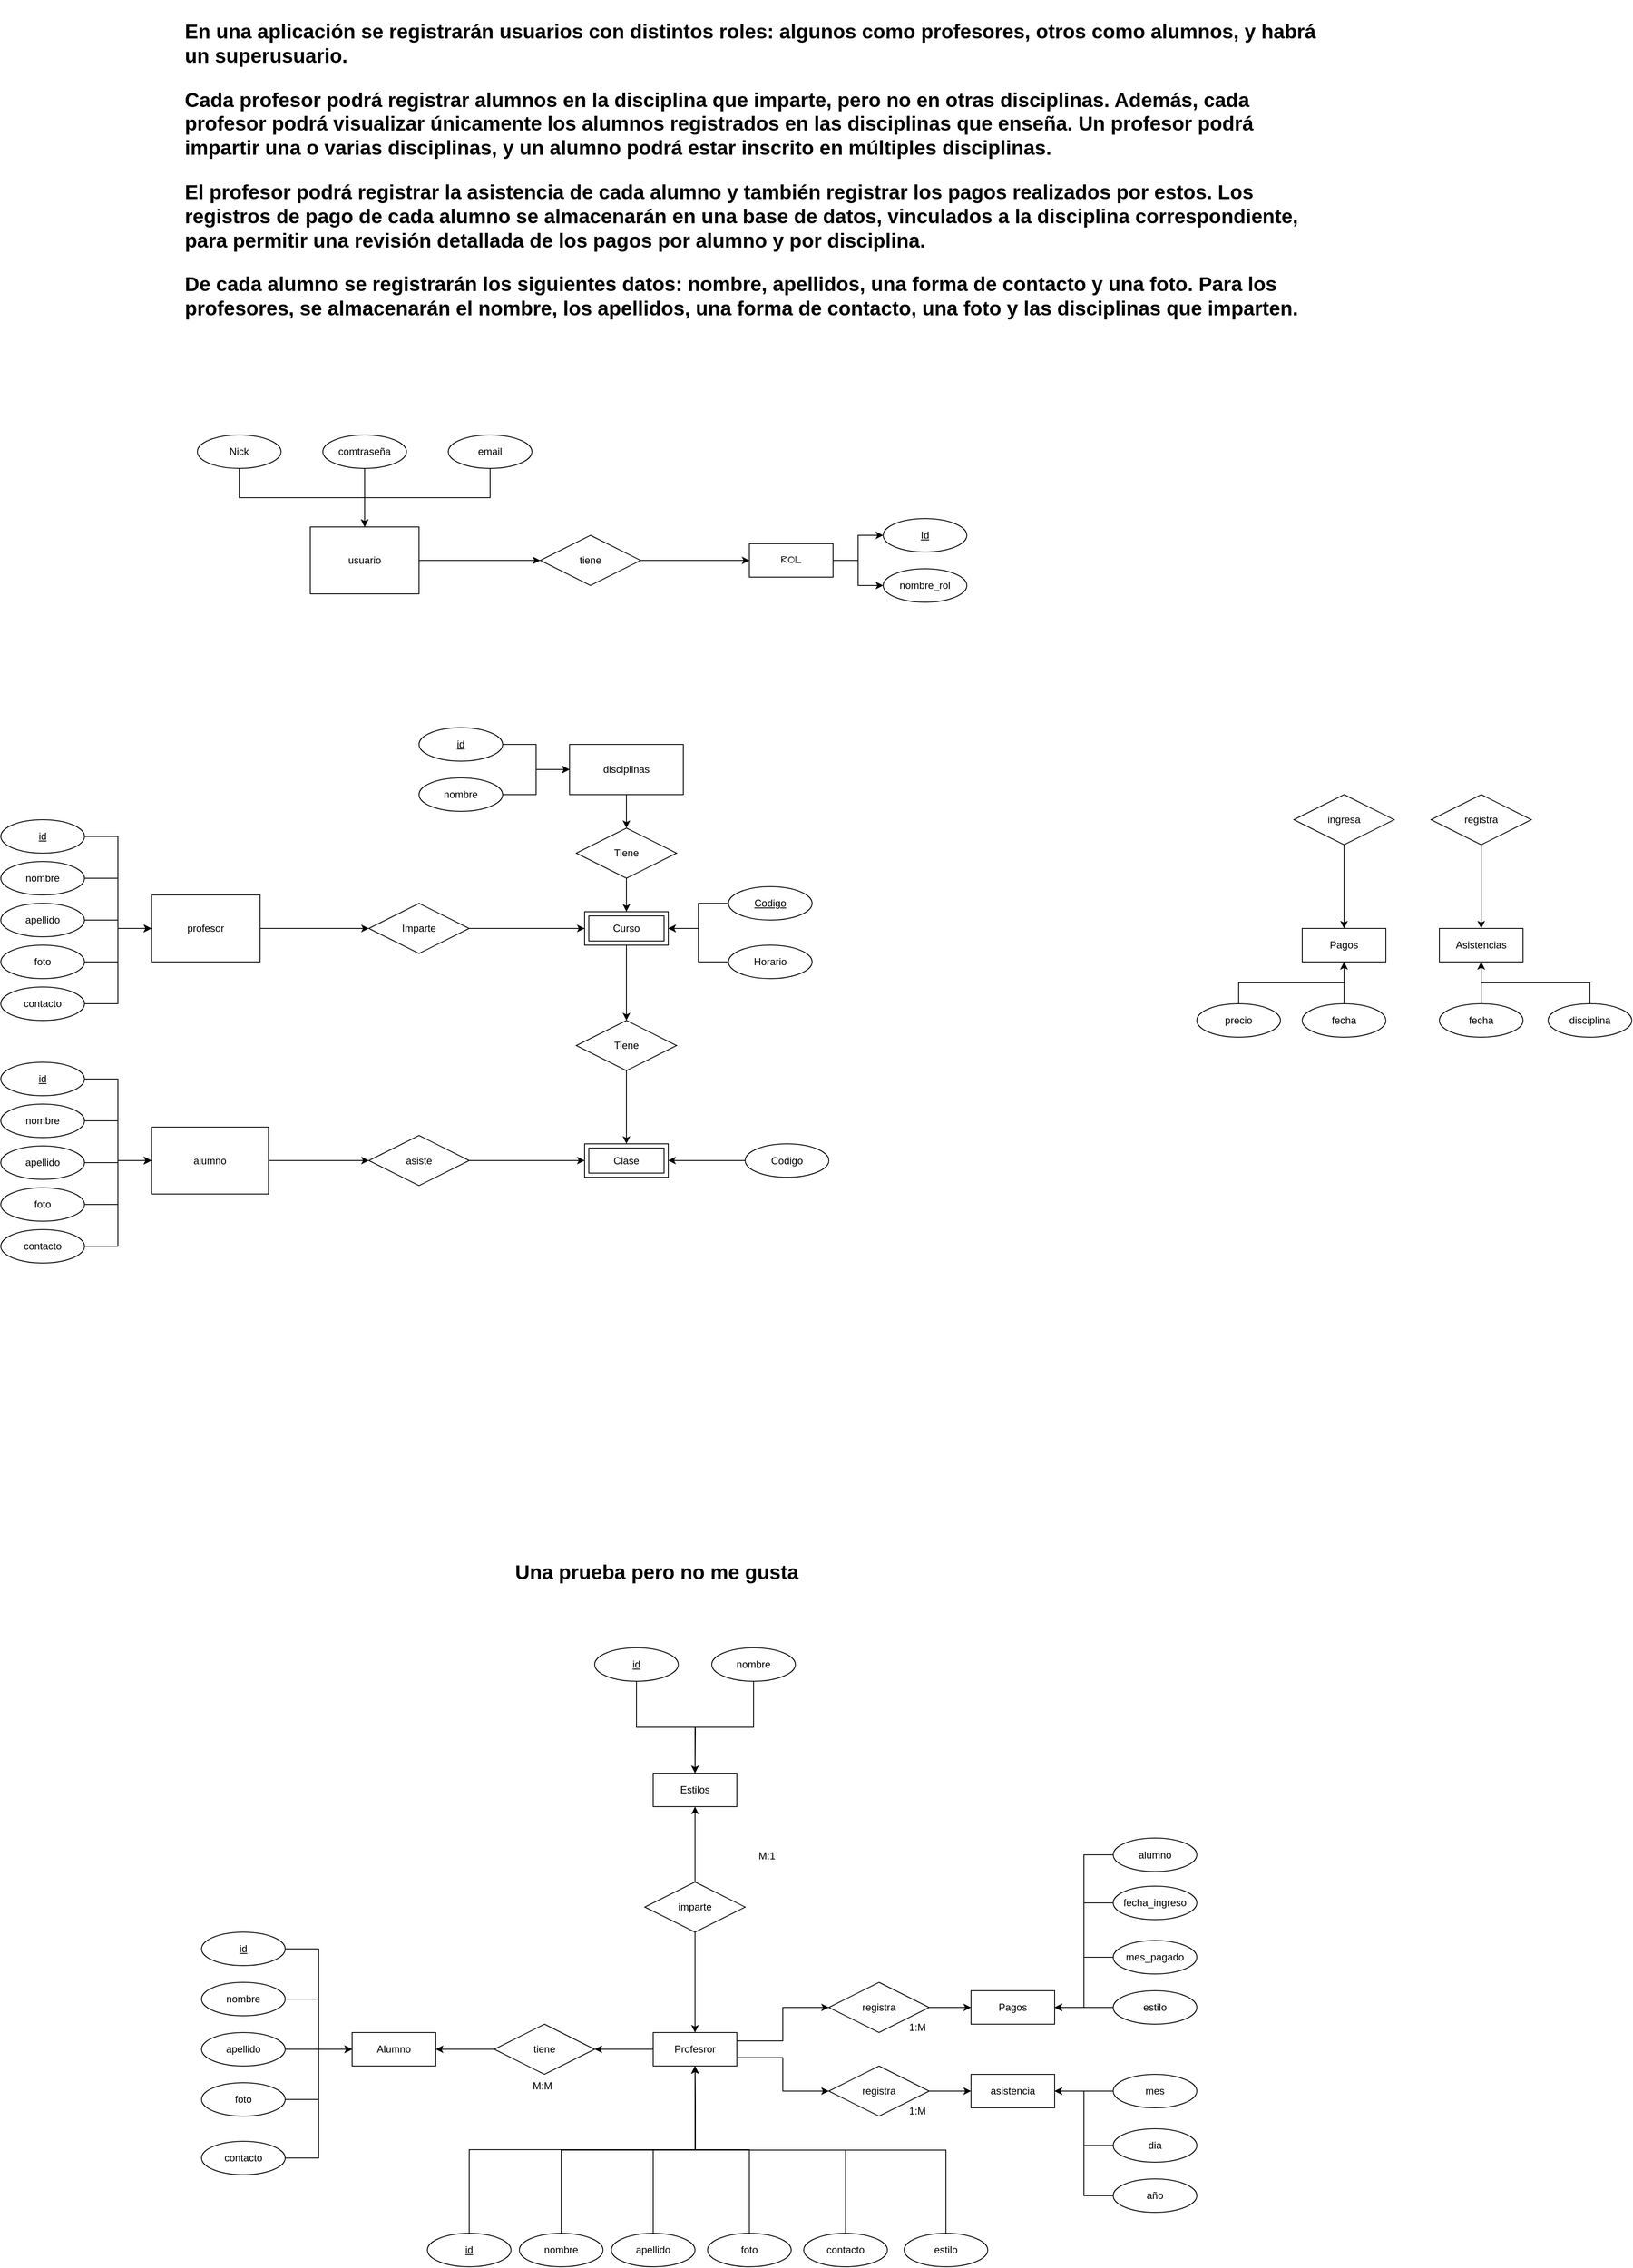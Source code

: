 <mxfile version="13.9.9" type="device" pages="2"><diagram id="Mflkv-v4IM2D1DRGNsUt" name="Página-1"><mxGraphModel dx="3197" dy="2526" grid="1" gridSize="10" guides="1" tooltips="1" connect="1" arrows="1" fold="1" page="1" pageScale="1" pageWidth="827" pageHeight="1169" math="0" shadow="0"><root><mxCell id="0"/><mxCell id="1" parent="0"/><mxCell id="bshhs0ZwcCgJ_onVV9tS-1" value="Alumno&lt;br&gt;" style="whiteSpace=wrap;html=1;align=center;" parent="1" vertex="1"><mxGeometry x="180" y="1770" width="100" height="40" as="geometry"/></mxCell><mxCell id="bshhs0ZwcCgJ_onVV9tS-8" style="edgeStyle=orthogonalEdgeStyle;rounded=0;orthogonalLoop=1;jettySize=auto;html=1;exitX=0;exitY=0.5;exitDx=0;exitDy=0;" parent="1" source="bshhs0ZwcCgJ_onVV9tS-2" target="bshhs0ZwcCgJ_onVV9tS-3" edge="1"><mxGeometry relative="1" as="geometry"/></mxCell><mxCell id="bshhs0ZwcCgJ_onVV9tS-37" style="edgeStyle=orthogonalEdgeStyle;rounded=0;orthogonalLoop=1;jettySize=auto;html=1;exitX=1;exitY=0.25;exitDx=0;exitDy=0;entryX=0;entryY=0.5;entryDx=0;entryDy=0;" parent="1" source="bshhs0ZwcCgJ_onVV9tS-2" target="bshhs0ZwcCgJ_onVV9tS-7" edge="1"><mxGeometry relative="1" as="geometry"/></mxCell><mxCell id="bshhs0ZwcCgJ_onVV9tS-38" style="edgeStyle=orthogonalEdgeStyle;rounded=0;orthogonalLoop=1;jettySize=auto;html=1;exitX=1;exitY=0.75;exitDx=0;exitDy=0;entryX=0;entryY=0.5;entryDx=0;entryDy=0;" parent="1" source="bshhs0ZwcCgJ_onVV9tS-2" target="bshhs0ZwcCgJ_onVV9tS-5" edge="1"><mxGeometry relative="1" as="geometry"/></mxCell><mxCell id="bshhs0ZwcCgJ_onVV9tS-2" value="Profesror" style="whiteSpace=wrap;html=1;align=center;" parent="1" vertex="1"><mxGeometry x="540" y="1770" width="100" height="40" as="geometry"/></mxCell><mxCell id="bshhs0ZwcCgJ_onVV9tS-9" style="edgeStyle=orthogonalEdgeStyle;rounded=0;orthogonalLoop=1;jettySize=auto;html=1;exitX=0;exitY=0.5;exitDx=0;exitDy=0;" parent="1" source="bshhs0ZwcCgJ_onVV9tS-3" target="bshhs0ZwcCgJ_onVV9tS-1" edge="1"><mxGeometry relative="1" as="geometry"/></mxCell><mxCell id="bshhs0ZwcCgJ_onVV9tS-3" value="tiene" style="shape=rhombus;perimeter=rhombusPerimeter;whiteSpace=wrap;html=1;align=center;" parent="1" vertex="1"><mxGeometry x="350" y="1760" width="120" height="60" as="geometry"/></mxCell><mxCell id="bshhs0ZwcCgJ_onVV9tS-4" value="asistencia" style="whiteSpace=wrap;html=1;align=center;" parent="1" vertex="1"><mxGeometry x="920" y="1820" width="100" height="40" as="geometry"/></mxCell><mxCell id="bshhs0ZwcCgJ_onVV9tS-34" style="edgeStyle=orthogonalEdgeStyle;rounded=0;orthogonalLoop=1;jettySize=auto;html=1;exitX=1;exitY=0.5;exitDx=0;exitDy=0;" parent="1" source="bshhs0ZwcCgJ_onVV9tS-5" target="bshhs0ZwcCgJ_onVV9tS-4" edge="1"><mxGeometry relative="1" as="geometry"/></mxCell><mxCell id="bshhs0ZwcCgJ_onVV9tS-5" value="registra" style="shape=rhombus;perimeter=rhombusPerimeter;whiteSpace=wrap;html=1;align=center;" parent="1" vertex="1"><mxGeometry x="750" y="1810" width="120" height="60" as="geometry"/></mxCell><mxCell id="bshhs0ZwcCgJ_onVV9tS-6" value="Pagos" style="whiteSpace=wrap;html=1;align=center;" parent="1" vertex="1"><mxGeometry x="920" y="1720" width="100" height="40" as="geometry"/></mxCell><mxCell id="bshhs0ZwcCgJ_onVV9tS-11" style="edgeStyle=orthogonalEdgeStyle;rounded=0;orthogonalLoop=1;jettySize=auto;html=1;exitX=1;exitY=0.5;exitDx=0;exitDy=0;entryX=0;entryY=0.5;entryDx=0;entryDy=0;" parent="1" source="bshhs0ZwcCgJ_onVV9tS-7" target="bshhs0ZwcCgJ_onVV9tS-6" edge="1"><mxGeometry relative="1" as="geometry"/></mxCell><mxCell id="bshhs0ZwcCgJ_onVV9tS-7" value="registra" style="shape=rhombus;perimeter=rhombusPerimeter;whiteSpace=wrap;html=1;align=center;" parent="1" vertex="1"><mxGeometry x="750" y="1710" width="120" height="60" as="geometry"/></mxCell><mxCell id="bshhs0ZwcCgJ_onVV9tS-14" value="Estilos" style="whiteSpace=wrap;html=1;align=center;" parent="1" vertex="1"><mxGeometry x="540" y="1460" width="100" height="40" as="geometry"/></mxCell><mxCell id="bshhs0ZwcCgJ_onVV9tS-16" style="edgeStyle=orthogonalEdgeStyle;rounded=0;orthogonalLoop=1;jettySize=auto;html=1;exitX=0.5;exitY=1;exitDx=0;exitDy=0;" parent="1" source="bshhs0ZwcCgJ_onVV9tS-15" target="bshhs0ZwcCgJ_onVV9tS-2" edge="1"><mxGeometry relative="1" as="geometry"/></mxCell><mxCell id="bshhs0ZwcCgJ_onVV9tS-17" style="edgeStyle=orthogonalEdgeStyle;rounded=0;orthogonalLoop=1;jettySize=auto;html=1;exitX=0.5;exitY=0;exitDx=0;exitDy=0;entryX=0.5;entryY=1;entryDx=0;entryDy=0;" parent="1" source="bshhs0ZwcCgJ_onVV9tS-15" target="bshhs0ZwcCgJ_onVV9tS-14" edge="1"><mxGeometry relative="1" as="geometry"/></mxCell><mxCell id="bshhs0ZwcCgJ_onVV9tS-15" value="imparte" style="shape=rhombus;perimeter=rhombusPerimeter;whiteSpace=wrap;html=1;align=center;" parent="1" vertex="1"><mxGeometry x="530" y="1590" width="120" height="60" as="geometry"/></mxCell><mxCell id="bshhs0ZwcCgJ_onVV9tS-18" value="M:1" style="text;strokeColor=none;fillColor=none;spacingLeft=4;spacingRight=4;overflow=hidden;rotatable=0;points=[[0,0.5],[1,0.5]];portConstraint=eastwest;fontSize=12;" parent="1" vertex="1"><mxGeometry x="660" y="1545" width="40" height="30" as="geometry"/></mxCell><mxCell id="bshhs0ZwcCgJ_onVV9tS-19" value="1:M" style="text;strokeColor=none;fillColor=none;spacingLeft=4;spacingRight=4;overflow=hidden;rotatable=0;points=[[0,0.5],[1,0.5]];portConstraint=eastwest;fontSize=12;" parent="1" vertex="1"><mxGeometry x="840" y="1750" width="40" height="30" as="geometry"/></mxCell><mxCell id="bshhs0ZwcCgJ_onVV9tS-20" value="M:M" style="text;strokeColor=none;fillColor=none;spacingLeft=4;spacingRight=4;overflow=hidden;rotatable=0;points=[[0,0.5],[1,0.5]];portConstraint=eastwest;fontSize=12;" parent="1" vertex="1"><mxGeometry x="390" y="1820" width="40" height="30" as="geometry"/></mxCell><mxCell id="bshhs0ZwcCgJ_onVV9tS-21" value="1:M" style="text;strokeColor=none;fillColor=none;spacingLeft=4;spacingRight=4;overflow=hidden;rotatable=0;points=[[0,0.5],[1,0.5]];portConstraint=eastwest;fontSize=12;" parent="1" vertex="1"><mxGeometry x="840" y="1850" width="40" height="30" as="geometry"/></mxCell><mxCell id="bshhs0ZwcCgJ_onVV9tS-66" style="edgeStyle=orthogonalEdgeStyle;rounded=0;orthogonalLoop=1;jettySize=auto;html=1;exitX=0.5;exitY=1;exitDx=0;exitDy=0;" parent="1" source="bshhs0ZwcCgJ_onVV9tS-22" target="bshhs0ZwcCgJ_onVV9tS-14" edge="1"><mxGeometry relative="1" as="geometry"><mxPoint x="520" y="1400" as="sourcePoint"/></mxGeometry></mxCell><mxCell id="bshhs0ZwcCgJ_onVV9tS-22" value="&lt;u&gt;id&lt;/u&gt;" style="ellipse;whiteSpace=wrap;html=1;align=center;" parent="1" vertex="1"><mxGeometry x="470" y="1310" width="100" height="40" as="geometry"/></mxCell><mxCell id="bshhs0ZwcCgJ_onVV9tS-67" style="edgeStyle=orthogonalEdgeStyle;rounded=0;orthogonalLoop=1;jettySize=auto;html=1;exitX=0.5;exitY=1;exitDx=0;exitDy=0;" parent="1" source="bshhs0ZwcCgJ_onVV9tS-23" edge="1"><mxGeometry relative="1" as="geometry"><mxPoint x="590" y="1460" as="targetPoint"/><mxPoint x="660" y="1400" as="sourcePoint"/></mxGeometry></mxCell><mxCell id="bshhs0ZwcCgJ_onVV9tS-23" value="nombre" style="ellipse;whiteSpace=wrap;html=1;align=center;" parent="1" vertex="1"><mxGeometry x="610" y="1310" width="100" height="40" as="geometry"/></mxCell><mxCell id="bshhs0ZwcCgJ_onVV9tS-46" style="edgeStyle=orthogonalEdgeStyle;rounded=0;orthogonalLoop=1;jettySize=auto;html=1;exitX=1;exitY=0.5;exitDx=0;exitDy=0;entryX=0;entryY=0.5;entryDx=0;entryDy=0;" parent="1" source="bshhs0ZwcCgJ_onVV9tS-24" target="bshhs0ZwcCgJ_onVV9tS-1" edge="1"><mxGeometry relative="1" as="geometry"/></mxCell><mxCell id="bshhs0ZwcCgJ_onVV9tS-24" value="&lt;u&gt;id&lt;/u&gt;" style="ellipse;whiteSpace=wrap;html=1;align=center;" parent="1" vertex="1"><mxGeometry y="1650" width="100" height="40" as="geometry"/></mxCell><mxCell id="bshhs0ZwcCgJ_onVV9tS-47" style="edgeStyle=orthogonalEdgeStyle;rounded=0;orthogonalLoop=1;jettySize=auto;html=1;exitX=1;exitY=0.5;exitDx=0;exitDy=0;entryX=0;entryY=0.5;entryDx=0;entryDy=0;" parent="1" source="bshhs0ZwcCgJ_onVV9tS-25" target="bshhs0ZwcCgJ_onVV9tS-1" edge="1"><mxGeometry relative="1" as="geometry"/></mxCell><mxCell id="bshhs0ZwcCgJ_onVV9tS-25" value="nombre" style="ellipse;whiteSpace=wrap;html=1;align=center;" parent="1" vertex="1"><mxGeometry y="1710" width="100" height="40" as="geometry"/></mxCell><mxCell id="bshhs0ZwcCgJ_onVV9tS-48" style="edgeStyle=orthogonalEdgeStyle;rounded=0;orthogonalLoop=1;jettySize=auto;html=1;exitX=1;exitY=0.5;exitDx=0;exitDy=0;" parent="1" source="bshhs0ZwcCgJ_onVV9tS-26" edge="1"><mxGeometry relative="1" as="geometry"><mxPoint x="180" y="1790" as="targetPoint"/></mxGeometry></mxCell><mxCell id="bshhs0ZwcCgJ_onVV9tS-26" value="apellido" style="ellipse;whiteSpace=wrap;html=1;align=center;" parent="1" vertex="1"><mxGeometry y="1770" width="100" height="40" as="geometry"/></mxCell><mxCell id="bshhs0ZwcCgJ_onVV9tS-49" style="edgeStyle=orthogonalEdgeStyle;rounded=0;orthogonalLoop=1;jettySize=auto;html=1;exitX=1;exitY=0.5;exitDx=0;exitDy=0;entryX=0;entryY=0.5;entryDx=0;entryDy=0;" parent="1" source="bshhs0ZwcCgJ_onVV9tS-27" target="bshhs0ZwcCgJ_onVV9tS-1" edge="1"><mxGeometry relative="1" as="geometry"/></mxCell><mxCell id="bshhs0ZwcCgJ_onVV9tS-27" value="foto" style="ellipse;whiteSpace=wrap;html=1;align=center;" parent="1" vertex="1"><mxGeometry y="1830" width="100" height="40" as="geometry"/></mxCell><mxCell id="bshhs0ZwcCgJ_onVV9tS-50" style="edgeStyle=orthogonalEdgeStyle;rounded=0;orthogonalLoop=1;jettySize=auto;html=1;exitX=1;exitY=0.5;exitDx=0;exitDy=0;entryX=0;entryY=0.5;entryDx=0;entryDy=0;" parent="1" source="bshhs0ZwcCgJ_onVV9tS-28" target="bshhs0ZwcCgJ_onVV9tS-1" edge="1"><mxGeometry relative="1" as="geometry"/></mxCell><mxCell id="bshhs0ZwcCgJ_onVV9tS-28" value="contacto" style="ellipse;whiteSpace=wrap;html=1;align=center;" parent="1" vertex="1"><mxGeometry y="1900" width="100" height="40" as="geometry"/></mxCell><mxCell id="bshhs0ZwcCgJ_onVV9tS-40" style="edgeStyle=orthogonalEdgeStyle;rounded=0;orthogonalLoop=1;jettySize=auto;html=1;exitX=0.5;exitY=0;exitDx=0;exitDy=0;entryX=0.5;entryY=1;entryDx=0;entryDy=0;" parent="1" source="bshhs0ZwcCgJ_onVV9tS-29" target="bshhs0ZwcCgJ_onVV9tS-2" edge="1"><mxGeometry relative="1" as="geometry"/></mxCell><mxCell id="bshhs0ZwcCgJ_onVV9tS-29" value="&lt;u&gt;id&lt;/u&gt;" style="ellipse;whiteSpace=wrap;html=1;align=center;" parent="1" vertex="1"><mxGeometry x="270" y="2010" width="100" height="40" as="geometry"/></mxCell><mxCell id="bshhs0ZwcCgJ_onVV9tS-41" style="edgeStyle=orthogonalEdgeStyle;rounded=0;orthogonalLoop=1;jettySize=auto;html=1;exitX=0.5;exitY=0;exitDx=0;exitDy=0;" parent="1" source="bshhs0ZwcCgJ_onVV9tS-30" edge="1"><mxGeometry relative="1" as="geometry"><mxPoint x="590" y="1810" as="targetPoint"/></mxGeometry></mxCell><mxCell id="bshhs0ZwcCgJ_onVV9tS-30" value="nombre" style="ellipse;whiteSpace=wrap;html=1;align=center;" parent="1" vertex="1"><mxGeometry x="380" y="2010" width="100" height="40" as="geometry"/></mxCell><mxCell id="bshhs0ZwcCgJ_onVV9tS-42" style="edgeStyle=orthogonalEdgeStyle;rounded=0;orthogonalLoop=1;jettySize=auto;html=1;exitX=0.5;exitY=0;exitDx=0;exitDy=0;" parent="1" source="bshhs0ZwcCgJ_onVV9tS-31" edge="1"><mxGeometry relative="1" as="geometry"><mxPoint x="590" y="1810" as="targetPoint"/></mxGeometry></mxCell><mxCell id="bshhs0ZwcCgJ_onVV9tS-31" value="apellido" style="ellipse;whiteSpace=wrap;html=1;align=center;" parent="1" vertex="1"><mxGeometry x="490" y="2010" width="100" height="40" as="geometry"/></mxCell><mxCell id="bshhs0ZwcCgJ_onVV9tS-43" style="edgeStyle=orthogonalEdgeStyle;rounded=0;orthogonalLoop=1;jettySize=auto;html=1;exitX=0.5;exitY=0;exitDx=0;exitDy=0;entryX=0.5;entryY=1;entryDx=0;entryDy=0;" parent="1" source="bshhs0ZwcCgJ_onVV9tS-32" target="bshhs0ZwcCgJ_onVV9tS-2" edge="1"><mxGeometry relative="1" as="geometry"/></mxCell><mxCell id="bshhs0ZwcCgJ_onVV9tS-32" value="foto" style="ellipse;whiteSpace=wrap;html=1;align=center;" parent="1" vertex="1"><mxGeometry x="605" y="2010" width="100" height="40" as="geometry"/></mxCell><mxCell id="bshhs0ZwcCgJ_onVV9tS-44" style="edgeStyle=orthogonalEdgeStyle;rounded=0;orthogonalLoop=1;jettySize=auto;html=1;exitX=0.5;exitY=0;exitDx=0;exitDy=0;" parent="1" source="bshhs0ZwcCgJ_onVV9tS-33" edge="1"><mxGeometry relative="1" as="geometry"><mxPoint x="590" y="1810" as="targetPoint"/></mxGeometry></mxCell><mxCell id="bshhs0ZwcCgJ_onVV9tS-33" value="contacto" style="ellipse;whiteSpace=wrap;html=1;align=center;" parent="1" vertex="1"><mxGeometry x="720" y="2010" width="100" height="40" as="geometry"/></mxCell><mxCell id="bshhs0ZwcCgJ_onVV9tS-45" style="edgeStyle=orthogonalEdgeStyle;rounded=0;orthogonalLoop=1;jettySize=auto;html=1;exitX=0.5;exitY=0;exitDx=0;exitDy=0;" parent="1" source="bshhs0ZwcCgJ_onVV9tS-39" edge="1"><mxGeometry relative="1" as="geometry"><mxPoint x="590" y="1810" as="targetPoint"/></mxGeometry></mxCell><mxCell id="bshhs0ZwcCgJ_onVV9tS-39" value="estilo" style="ellipse;whiteSpace=wrap;html=1;align=center;" parent="1" vertex="1"><mxGeometry x="840" y="2010" width="100" height="40" as="geometry"/></mxCell><mxCell id="bshhs0ZwcCgJ_onVV9tS-63" style="edgeStyle=orthogonalEdgeStyle;rounded=0;orthogonalLoop=1;jettySize=auto;html=1;exitX=0;exitY=0.5;exitDx=0;exitDy=0;entryX=1;entryY=0.5;entryDx=0;entryDy=0;" parent="1" source="bshhs0ZwcCgJ_onVV9tS-51" target="bshhs0ZwcCgJ_onVV9tS-4" edge="1"><mxGeometry relative="1" as="geometry"/></mxCell><mxCell id="bshhs0ZwcCgJ_onVV9tS-51" value="mes" style="ellipse;whiteSpace=wrap;html=1;align=center;" parent="1" vertex="1"><mxGeometry x="1090" y="1820" width="100" height="40" as="geometry"/></mxCell><mxCell id="bshhs0ZwcCgJ_onVV9tS-64" style="edgeStyle=orthogonalEdgeStyle;rounded=0;orthogonalLoop=1;jettySize=auto;html=1;exitX=0;exitY=0.5;exitDx=0;exitDy=0;entryX=1;entryY=0.5;entryDx=0;entryDy=0;" parent="1" source="bshhs0ZwcCgJ_onVV9tS-52" target="bshhs0ZwcCgJ_onVV9tS-4" edge="1"><mxGeometry relative="1" as="geometry"/></mxCell><mxCell id="bshhs0ZwcCgJ_onVV9tS-52" value="dia" style="ellipse;whiteSpace=wrap;html=1;align=center;" parent="1" vertex="1"><mxGeometry x="1090" y="1885" width="100" height="40" as="geometry"/></mxCell><mxCell id="bshhs0ZwcCgJ_onVV9tS-65" style="edgeStyle=orthogonalEdgeStyle;rounded=0;orthogonalLoop=1;jettySize=auto;html=1;exitX=0;exitY=0.5;exitDx=0;exitDy=0;entryX=1;entryY=0.5;entryDx=0;entryDy=0;" parent="1" source="bshhs0ZwcCgJ_onVV9tS-53" target="bshhs0ZwcCgJ_onVV9tS-4" edge="1"><mxGeometry relative="1" as="geometry"/></mxCell><mxCell id="bshhs0ZwcCgJ_onVV9tS-53" value="año" style="ellipse;whiteSpace=wrap;html=1;align=center;" parent="1" vertex="1"><mxGeometry x="1090" y="1945" width="100" height="40" as="geometry"/></mxCell><mxCell id="bshhs0ZwcCgJ_onVV9tS-60" style="edgeStyle=orthogonalEdgeStyle;rounded=0;orthogonalLoop=1;jettySize=auto;html=1;exitX=0;exitY=0.5;exitDx=0;exitDy=0;entryX=1;entryY=0.5;entryDx=0;entryDy=0;" parent="1" source="bshhs0ZwcCgJ_onVV9tS-54" target="bshhs0ZwcCgJ_onVV9tS-6" edge="1"><mxGeometry relative="1" as="geometry"/></mxCell><mxCell id="bshhs0ZwcCgJ_onVV9tS-54" value="fecha_ingreso" style="ellipse;whiteSpace=wrap;html=1;align=center;" parent="1" vertex="1"><mxGeometry x="1090" y="1595" width="100" height="40" as="geometry"/></mxCell><mxCell id="bshhs0ZwcCgJ_onVV9tS-59" style="edgeStyle=orthogonalEdgeStyle;rounded=0;orthogonalLoop=1;jettySize=auto;html=1;exitX=0;exitY=0.5;exitDx=0;exitDy=0;entryX=1;entryY=0.5;entryDx=0;entryDy=0;" parent="1" source="bshhs0ZwcCgJ_onVV9tS-55" target="bshhs0ZwcCgJ_onVV9tS-6" edge="1"><mxGeometry relative="1" as="geometry"/></mxCell><mxCell id="bshhs0ZwcCgJ_onVV9tS-55" value="mes_pagado" style="ellipse;whiteSpace=wrap;html=1;align=center;" parent="1" vertex="1"><mxGeometry x="1090" y="1660" width="100" height="40" as="geometry"/></mxCell><mxCell id="bshhs0ZwcCgJ_onVV9tS-58" style="edgeStyle=orthogonalEdgeStyle;rounded=0;orthogonalLoop=1;jettySize=auto;html=1;exitX=0;exitY=0.5;exitDx=0;exitDy=0;entryX=1;entryY=0.5;entryDx=0;entryDy=0;" parent="1" source="bshhs0ZwcCgJ_onVV9tS-56" target="bshhs0ZwcCgJ_onVV9tS-6" edge="1"><mxGeometry relative="1" as="geometry"/></mxCell><mxCell id="bshhs0ZwcCgJ_onVV9tS-56" value="estilo" style="ellipse;whiteSpace=wrap;html=1;align=center;" parent="1" vertex="1"><mxGeometry x="1090" y="1720" width="100" height="40" as="geometry"/></mxCell><mxCell id="bshhs0ZwcCgJ_onVV9tS-62" style="edgeStyle=orthogonalEdgeStyle;rounded=0;orthogonalLoop=1;jettySize=auto;html=1;exitX=0;exitY=0.5;exitDx=0;exitDy=0;entryX=1;entryY=0.5;entryDx=0;entryDy=0;" parent="1" source="bshhs0ZwcCgJ_onVV9tS-57" target="bshhs0ZwcCgJ_onVV9tS-6" edge="1"><mxGeometry relative="1" as="geometry"/></mxCell><mxCell id="bshhs0ZwcCgJ_onVV9tS-57" value="alumno" style="ellipse;whiteSpace=wrap;html=1;align=center;" parent="1" vertex="1"><mxGeometry x="1090" y="1537.5" width="100" height="40" as="geometry"/></mxCell><mxCell id="bshhs0ZwcCgJ_onVV9tS-68" value="&lt;h1&gt;&lt;p&gt;En una aplicación se registrarán usuarios con distintos roles: algunos como profesores, otros como alumnos, y habrá un superusuario.&lt;/p&gt;&lt;p&gt;Cada profesor podrá registrar alumnos en la disciplina que imparte, pero no en otras disciplinas. Además, cada profesor podrá visualizar únicamente los alumnos registrados en las disciplinas que enseña. Un profesor podrá impartir una o varias disciplinas, y un alumno podrá estar inscrito en múltiples disciplinas.&lt;/p&gt;&lt;p&gt;El profesor podrá registrar la asistencia de cada alumno y también registrar los pagos realizados por estos. Los registros de pago de cada alumno se almacenarán en una base de datos, vinculados a la disciplina correspondiente, para permitir una revisión detallada de los pagos por alumno y por disciplina.&lt;/p&gt;&lt;p&gt;De cada alumno se registrarán los siguientes datos: nombre, apellidos, una forma de contacto y una foto. Para los profesores, se almacenarán el nombre, los apellidos, una forma de contacto, una foto y las disciplinas que imparten.&lt;/p&gt;&lt;/h1&gt;" style="text;html=1;strokeColor=none;fillColor=none;spacing=5;spacingTop=-20;whiteSpace=wrap;overflow=hidden;rounded=0;" parent="1" vertex="1"><mxGeometry x="-25" y="-650" width="1370" height="430" as="geometry"/></mxCell><mxCell id="U02tAGb0j_G3hSNQ7-95-25" style="edgeStyle=orthogonalEdgeStyle;rounded=0;orthogonalLoop=1;jettySize=auto;html=1;exitX=1;exitY=0.5;exitDx=0;exitDy=0;entryX=0;entryY=0.5;entryDx=0;entryDy=0;" parent="1" source="bshhs0ZwcCgJ_onVV9tS-69" target="U02tAGb0j_G3hSNQ7-95-24" edge="1"><mxGeometry relative="1" as="geometry"/></mxCell><mxCell id="bshhs0ZwcCgJ_onVV9tS-69" value="usuario" style="whiteSpace=wrap;html=1;align=center;" parent="1" vertex="1"><mxGeometry x="130" y="-30" width="130" height="80" as="geometry"/></mxCell><mxCell id="gS0FB4GZesPMZkukI_1D-28" style="edgeStyle=orthogonalEdgeStyle;rounded=0;orthogonalLoop=1;jettySize=auto;html=1;exitX=1;exitY=0.5;exitDx=0;exitDy=0;entryX=0;entryY=0.5;entryDx=0;entryDy=0;" edge="1" parent="1" source="bshhs0ZwcCgJ_onVV9tS-70" target="gS0FB4GZesPMZkukI_1D-24"><mxGeometry relative="1" as="geometry"/></mxCell><mxCell id="bshhs0ZwcCgJ_onVV9tS-70" value="alumno" style="whiteSpace=wrap;html=1;align=center;" parent="1" vertex="1"><mxGeometry x="-60" y="687.5" width="140" height="80" as="geometry"/></mxCell><mxCell id="U02tAGb0j_G3hSNQ7-95-13" style="edgeStyle=orthogonalEdgeStyle;rounded=0;orthogonalLoop=1;jettySize=auto;html=1;exitX=1;exitY=0.5;exitDx=0;exitDy=0;entryX=0;entryY=0.5;entryDx=0;entryDy=0;" parent="1" source="bshhs0ZwcCgJ_onVV9tS-71" target="U02tAGb0j_G3hSNQ7-95-11" edge="1"><mxGeometry relative="1" as="geometry"><mxPoint x="96" y="435" as="targetPoint"/></mxGeometry></mxCell><mxCell id="bshhs0ZwcCgJ_onVV9tS-71" value="profesor" style="whiteSpace=wrap;html=1;align=center;" parent="1" vertex="1"><mxGeometry x="-60" y="410" width="130" height="80" as="geometry"/></mxCell><mxCell id="bshhs0ZwcCgJ_onVV9tS-72" value="Pagos" style="whiteSpace=wrap;html=1;align=center;" parent="1" vertex="1"><mxGeometry x="1316" y="450" width="100" height="40" as="geometry"/></mxCell><mxCell id="bshhs0ZwcCgJ_onVV9tS-73" value="Asistencias" style="whiteSpace=wrap;html=1;align=center;" parent="1" vertex="1"><mxGeometry x="1480" y="450" width="100" height="40" as="geometry"/></mxCell><mxCell id="gS0FB4GZesPMZkukI_1D-11" style="edgeStyle=orthogonalEdgeStyle;rounded=0;orthogonalLoop=1;jettySize=auto;html=1;exitX=0.5;exitY=1;exitDx=0;exitDy=0;entryX=0.5;entryY=0;entryDx=0;entryDy=0;" edge="1" parent="1" source="bshhs0ZwcCgJ_onVV9tS-74" target="gS0FB4GZesPMZkukI_1D-8"><mxGeometry relative="1" as="geometry"/></mxCell><mxCell id="bshhs0ZwcCgJ_onVV9tS-74" value="disciplinas" style="whiteSpace=wrap;html=1;align=center;" parent="1" vertex="1"><mxGeometry x="440" y="230" width="136" height="60" as="geometry"/></mxCell><mxCell id="gS0FB4GZesPMZkukI_1D-29" style="edgeStyle=orthogonalEdgeStyle;rounded=0;orthogonalLoop=1;jettySize=auto;html=1;exitX=1;exitY=0.5;exitDx=0;exitDy=0;entryX=0;entryY=0.5;entryDx=0;entryDy=0;" edge="1" parent="1" source="bshhs0ZwcCgJ_onVV9tS-75" target="bshhs0ZwcCgJ_onVV9tS-71"><mxGeometry relative="1" as="geometry"/></mxCell><mxCell id="bshhs0ZwcCgJ_onVV9tS-75" value="&lt;u&gt;id&lt;/u&gt;" style="ellipse;whiteSpace=wrap;html=1;align=center;" parent="1" vertex="1"><mxGeometry x="-240" y="320" width="100" height="40" as="geometry"/></mxCell><mxCell id="gS0FB4GZesPMZkukI_1D-30" style="edgeStyle=orthogonalEdgeStyle;rounded=0;orthogonalLoop=1;jettySize=auto;html=1;exitX=1;exitY=0.5;exitDx=0;exitDy=0;entryX=0;entryY=0.5;entryDx=0;entryDy=0;" edge="1" parent="1" source="bshhs0ZwcCgJ_onVV9tS-76" target="bshhs0ZwcCgJ_onVV9tS-71"><mxGeometry relative="1" as="geometry"/></mxCell><mxCell id="bshhs0ZwcCgJ_onVV9tS-76" value="nombre" style="ellipse;whiteSpace=wrap;html=1;align=center;" parent="1" vertex="1"><mxGeometry x="-240" y="370" width="100" height="40" as="geometry"/></mxCell><mxCell id="gS0FB4GZesPMZkukI_1D-31" style="edgeStyle=orthogonalEdgeStyle;rounded=0;orthogonalLoop=1;jettySize=auto;html=1;exitX=1;exitY=0.5;exitDx=0;exitDy=0;entryX=0;entryY=0.5;entryDx=0;entryDy=0;" edge="1" parent="1" source="bshhs0ZwcCgJ_onVV9tS-77" target="bshhs0ZwcCgJ_onVV9tS-71"><mxGeometry relative="1" as="geometry"/></mxCell><mxCell id="bshhs0ZwcCgJ_onVV9tS-77" value="apellido" style="ellipse;whiteSpace=wrap;html=1;align=center;" parent="1" vertex="1"><mxGeometry x="-240" y="420" width="100" height="40" as="geometry"/></mxCell><mxCell id="gS0FB4GZesPMZkukI_1D-32" style="edgeStyle=orthogonalEdgeStyle;rounded=0;orthogonalLoop=1;jettySize=auto;html=1;exitX=1;exitY=0.5;exitDx=0;exitDy=0;entryX=0;entryY=0.5;entryDx=0;entryDy=0;" edge="1" parent="1" source="bshhs0ZwcCgJ_onVV9tS-78" target="bshhs0ZwcCgJ_onVV9tS-71"><mxGeometry relative="1" as="geometry"/></mxCell><mxCell id="bshhs0ZwcCgJ_onVV9tS-78" value="foto" style="ellipse;whiteSpace=wrap;html=1;align=center;" parent="1" vertex="1"><mxGeometry x="-240" y="470" width="100" height="40" as="geometry"/></mxCell><mxCell id="gS0FB4GZesPMZkukI_1D-33" style="edgeStyle=orthogonalEdgeStyle;rounded=0;orthogonalLoop=1;jettySize=auto;html=1;exitX=1;exitY=0.5;exitDx=0;exitDy=0;entryX=0;entryY=0.5;entryDx=0;entryDy=0;" edge="1" parent="1" source="bshhs0ZwcCgJ_onVV9tS-79" target="bshhs0ZwcCgJ_onVV9tS-71"><mxGeometry relative="1" as="geometry"/></mxCell><mxCell id="bshhs0ZwcCgJ_onVV9tS-79" value="contacto" style="ellipse;whiteSpace=wrap;html=1;align=center;" parent="1" vertex="1"><mxGeometry x="-240" y="520" width="100" height="40" as="geometry"/></mxCell><mxCell id="gS0FB4GZesPMZkukI_1D-6" style="edgeStyle=orthogonalEdgeStyle;rounded=0;orthogonalLoop=1;jettySize=auto;html=1;exitX=1;exitY=0.5;exitDx=0;exitDy=0;entryX=0;entryY=0.5;entryDx=0;entryDy=0;" edge="1" parent="1" source="bshhs0ZwcCgJ_onVV9tS-80" target="bshhs0ZwcCgJ_onVV9tS-74"><mxGeometry relative="1" as="geometry"/></mxCell><mxCell id="bshhs0ZwcCgJ_onVV9tS-80" value="&lt;u&gt;id&lt;/u&gt;" style="ellipse;whiteSpace=wrap;html=1;align=center;" parent="1" vertex="1"><mxGeometry x="260" y="210" width="100" height="40" as="geometry"/></mxCell><mxCell id="gS0FB4GZesPMZkukI_1D-7" style="edgeStyle=orthogonalEdgeStyle;rounded=0;orthogonalLoop=1;jettySize=auto;html=1;exitX=1;exitY=0.5;exitDx=0;exitDy=0;" edge="1" parent="1" source="bshhs0ZwcCgJ_onVV9tS-81" target="bshhs0ZwcCgJ_onVV9tS-74"><mxGeometry relative="1" as="geometry"/></mxCell><mxCell id="bshhs0ZwcCgJ_onVV9tS-81" value="nombre" style="ellipse;whiteSpace=wrap;html=1;align=center;" parent="1" vertex="1"><mxGeometry x="260" y="270" width="100" height="40" as="geometry"/></mxCell><mxCell id="gS0FB4GZesPMZkukI_1D-18" style="edgeStyle=orthogonalEdgeStyle;rounded=0;orthogonalLoop=1;jettySize=auto;html=1;exitX=0;exitY=0.5;exitDx=0;exitDy=0;entryX=1;entryY=0.5;entryDx=0;entryDy=0;" edge="1" parent="1" source="bshhs0ZwcCgJ_onVV9tS-82" target="gS0FB4GZesPMZkukI_1D-3"><mxGeometry relative="1" as="geometry"/></mxCell><mxCell id="bshhs0ZwcCgJ_onVV9tS-82" value="Horario" style="ellipse;whiteSpace=wrap;html=1;align=center;" parent="1" vertex="1"><mxGeometry x="630" y="470" width="100" height="40" as="geometry"/></mxCell><mxCell id="bshhs0ZwcCgJ_onVV9tS-91" style="edgeStyle=orthogonalEdgeStyle;rounded=0;orthogonalLoop=1;jettySize=auto;html=1;exitX=0.5;exitY=0;exitDx=0;exitDy=0;entryX=0.5;entryY=1;entryDx=0;entryDy=0;" parent="1" source="bshhs0ZwcCgJ_onVV9tS-86" target="bshhs0ZwcCgJ_onVV9tS-72" edge="1"><mxGeometry relative="1" as="geometry"/></mxCell><mxCell id="bshhs0ZwcCgJ_onVV9tS-86" value="precio" style="ellipse;whiteSpace=wrap;html=1;align=center;" parent="1" vertex="1"><mxGeometry x="1190" y="540" width="100" height="40" as="geometry"/></mxCell><mxCell id="bshhs0ZwcCgJ_onVV9tS-90" style="edgeStyle=orthogonalEdgeStyle;rounded=0;orthogonalLoop=1;jettySize=auto;html=1;exitX=0.5;exitY=0;exitDx=0;exitDy=0;entryX=0.5;entryY=1;entryDx=0;entryDy=0;" parent="1" source="bshhs0ZwcCgJ_onVV9tS-87" target="bshhs0ZwcCgJ_onVV9tS-72" edge="1"><mxGeometry relative="1" as="geometry"/></mxCell><mxCell id="bshhs0ZwcCgJ_onVV9tS-87" value="fecha" style="ellipse;whiteSpace=wrap;html=1;align=center;" parent="1" vertex="1"><mxGeometry x="1316" y="540" width="100" height="40" as="geometry"/></mxCell><mxCell id="bshhs0ZwcCgJ_onVV9tS-92" style="edgeStyle=orthogonalEdgeStyle;rounded=0;orthogonalLoop=1;jettySize=auto;html=1;exitX=0.5;exitY=0;exitDx=0;exitDy=0;entryX=0.5;entryY=1;entryDx=0;entryDy=0;" parent="1" source="bshhs0ZwcCgJ_onVV9tS-88" target="bshhs0ZwcCgJ_onVV9tS-73" edge="1"><mxGeometry relative="1" as="geometry"/></mxCell><mxCell id="bshhs0ZwcCgJ_onVV9tS-88" value="fecha" style="ellipse;whiteSpace=wrap;html=1;align=center;" parent="1" vertex="1"><mxGeometry x="1480" y="540" width="100" height="40" as="geometry"/></mxCell><mxCell id="bshhs0ZwcCgJ_onVV9tS-93" style="edgeStyle=orthogonalEdgeStyle;rounded=0;orthogonalLoop=1;jettySize=auto;html=1;exitX=0.5;exitY=0;exitDx=0;exitDy=0;entryX=0.5;entryY=1;entryDx=0;entryDy=0;" parent="1" source="bshhs0ZwcCgJ_onVV9tS-89" target="bshhs0ZwcCgJ_onVV9tS-73" edge="1"><mxGeometry relative="1" as="geometry"><mxPoint x="1550" y="490" as="targetPoint"/></mxGeometry></mxCell><mxCell id="bshhs0ZwcCgJ_onVV9tS-89" value="disciplina" style="ellipse;whiteSpace=wrap;html=1;align=center;" parent="1" vertex="1"><mxGeometry x="1610" y="540" width="100" height="40" as="geometry"/></mxCell><mxCell id="bshhs0ZwcCgJ_onVV9tS-103" style="edgeStyle=orthogonalEdgeStyle;rounded=0;orthogonalLoop=1;jettySize=auto;html=1;exitX=0.5;exitY=1;exitDx=0;exitDy=0;entryX=0.5;entryY=0;entryDx=0;entryDy=0;" parent="1" source="bshhs0ZwcCgJ_onVV9tS-101" target="bshhs0ZwcCgJ_onVV9tS-72" edge="1"><mxGeometry relative="1" as="geometry"/></mxCell><mxCell id="bshhs0ZwcCgJ_onVV9tS-101" value="ingresa" style="shape=rhombus;perimeter=rhombusPerimeter;whiteSpace=wrap;html=1;align=center;" parent="1" vertex="1"><mxGeometry x="1306" y="290" width="120" height="60" as="geometry"/></mxCell><mxCell id="bshhs0ZwcCgJ_onVV9tS-105" style="edgeStyle=orthogonalEdgeStyle;rounded=0;orthogonalLoop=1;jettySize=auto;html=1;exitX=0.5;exitY=1;exitDx=0;exitDy=0;entryX=0.5;entryY=0;entryDx=0;entryDy=0;" parent="1" source="bshhs0ZwcCgJ_onVV9tS-104" target="bshhs0ZwcCgJ_onVV9tS-73" edge="1"><mxGeometry relative="1" as="geometry"/></mxCell><mxCell id="bshhs0ZwcCgJ_onVV9tS-104" value="registra" style="shape=rhombus;perimeter=rhombusPerimeter;whiteSpace=wrap;html=1;align=center;" parent="1" vertex="1"><mxGeometry x="1470" y="290" width="120" height="60" as="geometry"/></mxCell><mxCell id="bshhs0ZwcCgJ_onVV9tS-107" value="&lt;h1&gt;Una prueba pero no me gusta&lt;/h1&gt;" style="text;html=1;strokeColor=none;fillColor=none;spacing=5;spacingTop=-20;whiteSpace=wrap;overflow=hidden;rounded=0;" parent="1" vertex="1"><mxGeometry x="370" y="1200" width="453" height="90" as="geometry"/></mxCell><mxCell id="U02tAGb0j_G3hSNQ7-95-22" style="edgeStyle=orthogonalEdgeStyle;rounded=0;orthogonalLoop=1;jettySize=auto;html=1;exitX=1;exitY=0.5;exitDx=0;exitDy=0;entryX=0;entryY=0.5;entryDx=0;entryDy=0;" parent="1" source="U02tAGb0j_G3hSNQ7-95-1" target="U02tAGb0j_G3hSNQ7-95-2" edge="1"><mxGeometry relative="1" as="geometry"/></mxCell><mxCell id="U02tAGb0j_G3hSNQ7-95-23" style="edgeStyle=orthogonalEdgeStyle;rounded=0;orthogonalLoop=1;jettySize=auto;html=1;exitX=1;exitY=0.5;exitDx=0;exitDy=0;entryX=0;entryY=0.5;entryDx=0;entryDy=0;" parent="1" source="U02tAGb0j_G3hSNQ7-95-1" target="U02tAGb0j_G3hSNQ7-95-3" edge="1"><mxGeometry relative="1" as="geometry"/></mxCell><mxCell id="U02tAGb0j_G3hSNQ7-95-1" value="ROL" style="whiteSpace=wrap;html=1;align=center;hachureGap=4;fontFamily=Architects Daughter;fontSource=https%3A%2F%2Ffonts.googleapis.com%2Fcss%3Ffamily%3DArchitects%2BDaughter;" parent="1" vertex="1"><mxGeometry x="655" y="-10" width="100" height="40" as="geometry"/></mxCell><mxCell id="U02tAGb0j_G3hSNQ7-95-2" value="&lt;u&gt;Id&lt;/u&gt;" style="ellipse;whiteSpace=wrap;html=1;align=center;" parent="1" vertex="1"><mxGeometry x="815" y="-40" width="100" height="40" as="geometry"/></mxCell><mxCell id="U02tAGb0j_G3hSNQ7-95-3" value="nombre_rol" style="ellipse;whiteSpace=wrap;html=1;align=center;" parent="1" vertex="1"><mxGeometry x="815" y="20" width="100" height="40" as="geometry"/></mxCell><mxCell id="gS0FB4GZesPMZkukI_1D-5" style="edgeStyle=orthogonalEdgeStyle;rounded=0;orthogonalLoop=1;jettySize=auto;html=1;exitX=1;exitY=0.5;exitDx=0;exitDy=0;entryX=0;entryY=0.5;entryDx=0;entryDy=0;" edge="1" parent="1" source="U02tAGb0j_G3hSNQ7-95-11" target="gS0FB4GZesPMZkukI_1D-3"><mxGeometry relative="1" as="geometry"/></mxCell><mxCell id="U02tAGb0j_G3hSNQ7-95-11" value="Imparte&lt;span style=&quot;color: rgba(0, 0, 0, 0); font-family: monospace; font-size: 0px; text-align: start; text-wrap: nowrap;&quot;&gt;%3CmxGraphModel%3E%3Croot%3E%3CmxCell%20id%3D%220%22%2F%3E%3CmxCell%20id%3D%221%22%20parent%3D%220%22%2F%3E%3CmxCell%20id%3D%222%22%20value%3D%22%26lt%3Bu%26gt%3Bid%26lt%3B%2Fu%26gt%3B%22%20style%3D%22ellipse%3BwhiteSpace%3Dwrap%3Bhtml%3D1%3Balign%3Dcenter%3B%22%20vertex%3D%221%22%20parent%3D%221%22%3E%3CmxGeometry%20x%3D%221072%22%20y%3D%22160%22%20width%3D%22100%22%20height%3D%2240%22%20as%3D%22geometry%22%2F%3E%3C%2FmxCell%3E%3CmxCell%20id%3D%223%22%20value%3D%22nombre%22%20style%3D%22ellipse%3BwhiteSpace%3Dwrap%3Bhtml%3D1%3Balign%3Dcenter%3B%22%20vertex%3D%221%22%20parent%3D%221%22%3E%3CmxGeometry%20x%3D%221072%22%20y%3D%22220%22%20width%3D%22100%22%20height%3D%2240%22%20as%3D%22geometry%22%2F%3E%3C%2FmxCell%3E%3CmxCell%20id%3D%224%22%20value%3D%22Horario%22%20style%3D%22ellipse%3BwhiteSpace%3Dwrap%3Bhtml%3D1%3Balign%3Dcenter%3B%22%20vertex%3D%221%22%20parent%3D%221%22%3E%3CmxGeometry%20x%3D%221072%22%20y%3D%22290%22%20width%3D%22100%22%20height%3D%2240%22%20as%3D%22geometry%22%2F%3E%3C%2FmxCell%3E%3C%2Froot%3E%3C%2FmxGraphModel%3E&lt;/span&gt;&lt;span style=&quot;color: rgba(0, 0, 0, 0); font-family: monospace; font-size: 0px; text-align: start; text-wrap: nowrap;&quot;&gt;%3CmxGraphModel%3E%3Croot%3E%3CmxCell%20id%3D%220%22%2F%3E%3CmxCell%20id%3D%221%22%20parent%3D%220%22%2F%3E%3CmxCell%20id%3D%222%22%20value%3D%22%26lt%3Bu%26gt%3Bid%26lt%3B%2Fu%26gt%3B%22%20style%3D%22ellipse%3BwhiteSpace%3Dwrap%3Bhtml%3D1%3Balign%3Dcenter%3B%22%20vertex%3D%221%22%20parent%3D%221%22%3E%3CmxGeometry%20x%3D%221072%22%20y%3D%22160%22%20width%3D%22100%22%20height%3D%2240%22%20as%3D%22geometry%22%2F%3E%3C%2FmxCell%3E%3CmxCell%20id%3D%223%22%20value%3D%22nombre%22%20style%3D%22ellipse%3BwhiteSpace%3Dwrap%3Bhtml%3D1%3Balign%3Dcenter%3B%22%20vertex%3D%221%22%20parent%3D%221%22%3E%3CmxGeometry%20x%3D%221072%22%20y%3D%22220%22%20width%3D%22100%22%20height%3D%2240%22%20as%3D%22geometry%22%2F%3E%3C%2FmxCell%3E%3CmxCell%20id%3D%224%22%20value%3D%22Horario%22%20style%3D%22ellipse%3BwhiteSpace%3Dwrap%3Bhtml%3D1%3Balign%3Dcenter%3B%22%20vertex%3D%221%22%20parent%3D%221%22%3E%3CmxGeometry%20x%3D%221072%22%20y%3D%22290%22%20width%3D%22100%22%20height%3D%2240%22%20as%3D%22geometry%22%2F%3E%3C%2FmxCell%3E%3C%2Froot%3E%3C%2FmxGraphModel%3E&lt;/span&gt;" style="shape=rhombus;perimeter=rhombusPerimeter;whiteSpace=wrap;html=1;align=center;" parent="1" vertex="1"><mxGeometry x="200" y="420" width="120" height="60" as="geometry"/></mxCell><mxCell id="U02tAGb0j_G3hSNQ7-95-26" style="edgeStyle=orthogonalEdgeStyle;rounded=0;orthogonalLoop=1;jettySize=auto;html=1;exitX=1;exitY=0.5;exitDx=0;exitDy=0;entryX=0;entryY=0.5;entryDx=0;entryDy=0;" parent="1" source="U02tAGb0j_G3hSNQ7-95-24" target="U02tAGb0j_G3hSNQ7-95-1" edge="1"><mxGeometry relative="1" as="geometry"/></mxCell><mxCell id="U02tAGb0j_G3hSNQ7-95-24" value="tiene" style="shape=rhombus;perimeter=rhombusPerimeter;whiteSpace=wrap;html=1;align=center;" parent="1" vertex="1"><mxGeometry x="405" y="-20" width="120" height="60" as="geometry"/></mxCell><mxCell id="gS0FB4GZesPMZkukI_1D-13" style="edgeStyle=orthogonalEdgeStyle;rounded=0;orthogonalLoop=1;jettySize=auto;html=1;exitX=0.5;exitY=1;exitDx=0;exitDy=0;entryX=0.5;entryY=0;entryDx=0;entryDy=0;" edge="1" parent="1" source="gS0FB4GZesPMZkukI_1D-3" target="gS0FB4GZesPMZkukI_1D-9"><mxGeometry relative="1" as="geometry"/></mxCell><mxCell id="gS0FB4GZesPMZkukI_1D-3" value="Curso" style="shape=ext;margin=3;double=1;whiteSpace=wrap;html=1;align=center;" vertex="1" parent="1"><mxGeometry x="458" y="430" width="100" height="40" as="geometry"/></mxCell><mxCell id="gS0FB4GZesPMZkukI_1D-4" value="Clase" style="shape=ext;margin=3;double=1;whiteSpace=wrap;html=1;align=center;" vertex="1" parent="1"><mxGeometry x="458" y="707.5" width="100" height="40" as="geometry"/></mxCell><mxCell id="gS0FB4GZesPMZkukI_1D-12" style="edgeStyle=orthogonalEdgeStyle;rounded=0;orthogonalLoop=1;jettySize=auto;html=1;exitX=0.5;exitY=1;exitDx=0;exitDy=0;" edge="1" parent="1" source="gS0FB4GZesPMZkukI_1D-8" target="gS0FB4GZesPMZkukI_1D-3"><mxGeometry relative="1" as="geometry"/></mxCell><mxCell id="gS0FB4GZesPMZkukI_1D-8" value="Tiene" style="shape=rhombus;perimeter=rhombusPerimeter;whiteSpace=wrap;html=1;align=center;" vertex="1" parent="1"><mxGeometry x="448" y="330" width="120" height="60" as="geometry"/></mxCell><mxCell id="gS0FB4GZesPMZkukI_1D-14" style="edgeStyle=orthogonalEdgeStyle;rounded=0;orthogonalLoop=1;jettySize=auto;html=1;exitX=0.5;exitY=1;exitDx=0;exitDy=0;entryX=0.5;entryY=0;entryDx=0;entryDy=0;" edge="1" parent="1" source="gS0FB4GZesPMZkukI_1D-9" target="gS0FB4GZesPMZkukI_1D-4"><mxGeometry relative="1" as="geometry"/></mxCell><mxCell id="gS0FB4GZesPMZkukI_1D-9" value="Tiene" style="shape=rhombus;perimeter=rhombusPerimeter;whiteSpace=wrap;html=1;align=center;" vertex="1" parent="1"><mxGeometry x="448" y="560" width="120" height="60" as="geometry"/></mxCell><mxCell id="gS0FB4GZesPMZkukI_1D-17" style="edgeStyle=orthogonalEdgeStyle;rounded=0;orthogonalLoop=1;jettySize=auto;html=1;exitX=0;exitY=0.5;exitDx=0;exitDy=0;entryX=1;entryY=0.5;entryDx=0;entryDy=0;" edge="1" parent="1" source="gS0FB4GZesPMZkukI_1D-16" target="gS0FB4GZesPMZkukI_1D-3"><mxGeometry relative="1" as="geometry"/></mxCell><mxCell id="gS0FB4GZesPMZkukI_1D-16" value="Codigo" style="ellipse;whiteSpace=wrap;html=1;align=center;fontStyle=4;" vertex="1" parent="1"><mxGeometry x="630" y="400" width="100" height="40" as="geometry"/></mxCell><mxCell id="gS0FB4GZesPMZkukI_1D-34" style="edgeStyle=orthogonalEdgeStyle;rounded=0;orthogonalLoop=1;jettySize=auto;html=1;exitX=1;exitY=0.5;exitDx=0;exitDy=0;entryX=0;entryY=0.5;entryDx=0;entryDy=0;" edge="1" parent="1" source="gS0FB4GZesPMZkukI_1D-19" target="bshhs0ZwcCgJ_onVV9tS-70"><mxGeometry relative="1" as="geometry"/></mxCell><mxCell id="gS0FB4GZesPMZkukI_1D-19" value="&lt;u&gt;id&lt;/u&gt;" style="ellipse;whiteSpace=wrap;html=1;align=center;" vertex="1" parent="1"><mxGeometry x="-240" y="610" width="100" height="40" as="geometry"/></mxCell><mxCell id="gS0FB4GZesPMZkukI_1D-35" style="edgeStyle=orthogonalEdgeStyle;rounded=0;orthogonalLoop=1;jettySize=auto;html=1;exitX=1;exitY=0.5;exitDx=0;exitDy=0;entryX=0;entryY=0.5;entryDx=0;entryDy=0;" edge="1" parent="1" source="gS0FB4GZesPMZkukI_1D-20" target="bshhs0ZwcCgJ_onVV9tS-70"><mxGeometry relative="1" as="geometry"/></mxCell><mxCell id="gS0FB4GZesPMZkukI_1D-20" value="nombre" style="ellipse;whiteSpace=wrap;html=1;align=center;" vertex="1" parent="1"><mxGeometry x="-240" y="660" width="100" height="40" as="geometry"/></mxCell><mxCell id="gS0FB4GZesPMZkukI_1D-36" style="edgeStyle=orthogonalEdgeStyle;rounded=0;orthogonalLoop=1;jettySize=auto;html=1;exitX=1;exitY=0.5;exitDx=0;exitDy=0;entryX=0;entryY=0.5;entryDx=0;entryDy=0;" edge="1" parent="1" source="gS0FB4GZesPMZkukI_1D-21" target="bshhs0ZwcCgJ_onVV9tS-70"><mxGeometry relative="1" as="geometry"/></mxCell><mxCell id="gS0FB4GZesPMZkukI_1D-21" value="apellido" style="ellipse;whiteSpace=wrap;html=1;align=center;" vertex="1" parent="1"><mxGeometry x="-240" y="710" width="100" height="40" as="geometry"/></mxCell><mxCell id="gS0FB4GZesPMZkukI_1D-37" style="edgeStyle=orthogonalEdgeStyle;rounded=0;orthogonalLoop=1;jettySize=auto;html=1;exitX=1;exitY=0.5;exitDx=0;exitDy=0;entryX=0;entryY=0.5;entryDx=0;entryDy=0;" edge="1" parent="1" source="gS0FB4GZesPMZkukI_1D-22" target="bshhs0ZwcCgJ_onVV9tS-70"><mxGeometry relative="1" as="geometry"/></mxCell><mxCell id="gS0FB4GZesPMZkukI_1D-22" value="foto" style="ellipse;whiteSpace=wrap;html=1;align=center;" vertex="1" parent="1"><mxGeometry x="-240" y="760" width="100" height="40" as="geometry"/></mxCell><mxCell id="gS0FB4GZesPMZkukI_1D-38" style="edgeStyle=orthogonalEdgeStyle;rounded=0;orthogonalLoop=1;jettySize=auto;html=1;exitX=1;exitY=0.5;exitDx=0;exitDy=0;entryX=0;entryY=0.5;entryDx=0;entryDy=0;" edge="1" parent="1" source="gS0FB4GZesPMZkukI_1D-23" target="bshhs0ZwcCgJ_onVV9tS-70"><mxGeometry relative="1" as="geometry"/></mxCell><mxCell id="gS0FB4GZesPMZkukI_1D-23" value="contacto" style="ellipse;whiteSpace=wrap;html=1;align=center;" vertex="1" parent="1"><mxGeometry x="-240" y="810" width="100" height="40" as="geometry"/></mxCell><mxCell id="gS0FB4GZesPMZkukI_1D-25" style="edgeStyle=orthogonalEdgeStyle;rounded=0;orthogonalLoop=1;jettySize=auto;html=1;exitX=1;exitY=0.5;exitDx=0;exitDy=0;entryX=0;entryY=0.5;entryDx=0;entryDy=0;" edge="1" parent="1" source="gS0FB4GZesPMZkukI_1D-24" target="gS0FB4GZesPMZkukI_1D-4"><mxGeometry relative="1" as="geometry"/></mxCell><mxCell id="gS0FB4GZesPMZkukI_1D-24" value="asiste" style="shape=rhombus;perimeter=rhombusPerimeter;whiteSpace=wrap;html=1;align=center;" vertex="1" parent="1"><mxGeometry x="200" y="697.5" width="120" height="60" as="geometry"/></mxCell><mxCell id="gS0FB4GZesPMZkukI_1D-42" style="edgeStyle=orthogonalEdgeStyle;rounded=0;orthogonalLoop=1;jettySize=auto;html=1;exitX=0.5;exitY=1;exitDx=0;exitDy=0;entryX=0.5;entryY=0;entryDx=0;entryDy=0;" edge="1" parent="1" source="gS0FB4GZesPMZkukI_1D-39" target="bshhs0ZwcCgJ_onVV9tS-69"><mxGeometry relative="1" as="geometry"/></mxCell><mxCell id="gS0FB4GZesPMZkukI_1D-39" value="Nick" style="ellipse;whiteSpace=wrap;html=1;align=center;" vertex="1" parent="1"><mxGeometry x="-5" y="-140" width="100" height="40" as="geometry"/></mxCell><mxCell id="gS0FB4GZesPMZkukI_1D-43" style="edgeStyle=orthogonalEdgeStyle;rounded=0;orthogonalLoop=1;jettySize=auto;html=1;exitX=0.5;exitY=1;exitDx=0;exitDy=0;" edge="1" parent="1" source="gS0FB4GZesPMZkukI_1D-40" target="bshhs0ZwcCgJ_onVV9tS-69"><mxGeometry relative="1" as="geometry"/></mxCell><mxCell id="gS0FB4GZesPMZkukI_1D-40" value="comtraseña" style="ellipse;whiteSpace=wrap;html=1;align=center;" vertex="1" parent="1"><mxGeometry x="145" y="-140" width="100" height="40" as="geometry"/></mxCell><mxCell id="gS0FB4GZesPMZkukI_1D-44" style="edgeStyle=orthogonalEdgeStyle;rounded=0;orthogonalLoop=1;jettySize=auto;html=1;exitX=0.5;exitY=1;exitDx=0;exitDy=0;entryX=0.5;entryY=0;entryDx=0;entryDy=0;" edge="1" parent="1" source="gS0FB4GZesPMZkukI_1D-41" target="bshhs0ZwcCgJ_onVV9tS-69"><mxGeometry relative="1" as="geometry"/></mxCell><mxCell id="gS0FB4GZesPMZkukI_1D-41" value="email" style="ellipse;whiteSpace=wrap;html=1;align=center;" vertex="1" parent="1"><mxGeometry x="295" y="-140" width="100" height="40" as="geometry"/></mxCell><mxCell id="gS0FB4GZesPMZkukI_1D-46" style="edgeStyle=orthogonalEdgeStyle;rounded=0;orthogonalLoop=1;jettySize=auto;html=1;exitX=0;exitY=0.5;exitDx=0;exitDy=0;entryX=1;entryY=0.5;entryDx=0;entryDy=0;" edge="1" parent="1" source="gS0FB4GZesPMZkukI_1D-45" target="gS0FB4GZesPMZkukI_1D-4"><mxGeometry relative="1" as="geometry"/></mxCell><mxCell id="gS0FB4GZesPMZkukI_1D-45" value="Codigo" style="ellipse;whiteSpace=wrap;html=1;align=center;" vertex="1" parent="1"><mxGeometry x="650" y="707.5" width="100" height="40" as="geometry"/></mxCell></root></mxGraphModel></diagram><diagram name="Copia de Página-1" id="V_TyZiwm84nU5_LgEL7A"><mxGraphModel dx="1742" dy="1804" grid="1" gridSize="10" guides="1" tooltips="1" connect="1" arrows="1" fold="1" page="1" pageScale="1" pageWidth="827" pageHeight="1169" math="0" shadow="0">&#xa;      <root>&#xa;        <mxCell id="yjZld9PGDd2edejQII0t-0"/>&#xa;        <mxCell id="yjZld9PGDd2edejQII0t-1" parent="yjZld9PGDd2edejQII0t-0"/>&#xa;        <mxCell id="yjZld9PGDd2edejQII0t-2" value="Alumno&lt;br&gt;" style="whiteSpace=wrap;html=1;align=center;" vertex="1" parent="yjZld9PGDd2edejQII0t-1">&#xa;          <mxGeometry x="180" y="1770" width="100" height="40" as="geometry"/>&#xa;        </mxCell>&#xa;        <mxCell id="yjZld9PGDd2edejQII0t-3" style="edgeStyle=orthogonalEdgeStyle;rounded=0;orthogonalLoop=1;jettySize=auto;html=1;exitX=0;exitY=0.5;exitDx=0;exitDy=0;" edge="1" parent="yjZld9PGDd2edejQII0t-1" source="yjZld9PGDd2edejQII0t-6" target="yjZld9PGDd2edejQII0t-8">&#xa;          <mxGeometry relative="1" as="geometry"/>&#xa;        </mxCell>&#xa;        <mxCell id="yjZld9PGDd2edejQII0t-4" style="edgeStyle=orthogonalEdgeStyle;rounded=0;orthogonalLoop=1;jettySize=auto;html=1;exitX=1;exitY=0.25;exitDx=0;exitDy=0;entryX=0;entryY=0.5;entryDx=0;entryDy=0;" edge="1" parent="yjZld9PGDd2edejQII0t-1" source="yjZld9PGDd2edejQII0t-6" target="yjZld9PGDd2edejQII0t-14">&#xa;          <mxGeometry relative="1" as="geometry"/>&#xa;        </mxCell>&#xa;        <mxCell id="yjZld9PGDd2edejQII0t-5" style="edgeStyle=orthogonalEdgeStyle;rounded=0;orthogonalLoop=1;jettySize=auto;html=1;exitX=1;exitY=0.75;exitDx=0;exitDy=0;entryX=0;entryY=0.5;entryDx=0;entryDy=0;" edge="1" parent="yjZld9PGDd2edejQII0t-1" source="yjZld9PGDd2edejQII0t-6" target="yjZld9PGDd2edejQII0t-11">&#xa;          <mxGeometry relative="1" as="geometry"/>&#xa;        </mxCell>&#xa;        <mxCell id="yjZld9PGDd2edejQII0t-6" value="Profesror" style="whiteSpace=wrap;html=1;align=center;" vertex="1" parent="yjZld9PGDd2edejQII0t-1">&#xa;          <mxGeometry x="540" y="1770" width="100" height="40" as="geometry"/>&#xa;        </mxCell>&#xa;        <mxCell id="yjZld9PGDd2edejQII0t-7" style="edgeStyle=orthogonalEdgeStyle;rounded=0;orthogonalLoop=1;jettySize=auto;html=1;exitX=0;exitY=0.5;exitDx=0;exitDy=0;" edge="1" parent="yjZld9PGDd2edejQII0t-1" source="yjZld9PGDd2edejQII0t-8" target="yjZld9PGDd2edejQII0t-2">&#xa;          <mxGeometry relative="1" as="geometry"/>&#xa;        </mxCell>&#xa;        <mxCell id="yjZld9PGDd2edejQII0t-8" value="tiene" style="shape=rhombus;perimeter=rhombusPerimeter;whiteSpace=wrap;html=1;align=center;" vertex="1" parent="yjZld9PGDd2edejQII0t-1">&#xa;          <mxGeometry x="350" y="1760" width="120" height="60" as="geometry"/>&#xa;        </mxCell>&#xa;        <mxCell id="yjZld9PGDd2edejQII0t-9" value="asistencia" style="whiteSpace=wrap;html=1;align=center;" vertex="1" parent="yjZld9PGDd2edejQII0t-1">&#xa;          <mxGeometry x="920" y="1820" width="100" height="40" as="geometry"/>&#xa;        </mxCell>&#xa;        <mxCell id="yjZld9PGDd2edejQII0t-10" style="edgeStyle=orthogonalEdgeStyle;rounded=0;orthogonalLoop=1;jettySize=auto;html=1;exitX=1;exitY=0.5;exitDx=0;exitDy=0;" edge="1" parent="yjZld9PGDd2edejQII0t-1" source="yjZld9PGDd2edejQII0t-11" target="yjZld9PGDd2edejQII0t-9">&#xa;          <mxGeometry relative="1" as="geometry"/>&#xa;        </mxCell>&#xa;        <mxCell id="yjZld9PGDd2edejQII0t-11" value="registra" style="shape=rhombus;perimeter=rhombusPerimeter;whiteSpace=wrap;html=1;align=center;" vertex="1" parent="yjZld9PGDd2edejQII0t-1">&#xa;          <mxGeometry x="750" y="1810" width="120" height="60" as="geometry"/>&#xa;        </mxCell>&#xa;        <mxCell id="yjZld9PGDd2edejQII0t-12" value="Pagos" style="whiteSpace=wrap;html=1;align=center;" vertex="1" parent="yjZld9PGDd2edejQII0t-1">&#xa;          <mxGeometry x="920" y="1720" width="100" height="40" as="geometry"/>&#xa;        </mxCell>&#xa;        <mxCell id="yjZld9PGDd2edejQII0t-13" style="edgeStyle=orthogonalEdgeStyle;rounded=0;orthogonalLoop=1;jettySize=auto;html=1;exitX=1;exitY=0.5;exitDx=0;exitDy=0;entryX=0;entryY=0.5;entryDx=0;entryDy=0;" edge="1" parent="yjZld9PGDd2edejQII0t-1" source="yjZld9PGDd2edejQII0t-14" target="yjZld9PGDd2edejQII0t-12">&#xa;          <mxGeometry relative="1" as="geometry"/>&#xa;        </mxCell>&#xa;        <mxCell id="yjZld9PGDd2edejQII0t-14" value="registra" style="shape=rhombus;perimeter=rhombusPerimeter;whiteSpace=wrap;html=1;align=center;" vertex="1" parent="yjZld9PGDd2edejQII0t-1">&#xa;          <mxGeometry x="750" y="1710" width="120" height="60" as="geometry"/>&#xa;        </mxCell>&#xa;        <mxCell id="yjZld9PGDd2edejQII0t-15" value="Estilos" style="whiteSpace=wrap;html=1;align=center;" vertex="1" parent="yjZld9PGDd2edejQII0t-1">&#xa;          <mxGeometry x="540" y="1460" width="100" height="40" as="geometry"/>&#xa;        </mxCell>&#xa;        <mxCell id="yjZld9PGDd2edejQII0t-16" style="edgeStyle=orthogonalEdgeStyle;rounded=0;orthogonalLoop=1;jettySize=auto;html=1;exitX=0.5;exitY=1;exitDx=0;exitDy=0;" edge="1" parent="yjZld9PGDd2edejQII0t-1" source="yjZld9PGDd2edejQII0t-18" target="yjZld9PGDd2edejQII0t-6">&#xa;          <mxGeometry relative="1" as="geometry"/>&#xa;        </mxCell>&#xa;        <mxCell id="yjZld9PGDd2edejQII0t-17" style="edgeStyle=orthogonalEdgeStyle;rounded=0;orthogonalLoop=1;jettySize=auto;html=1;exitX=0.5;exitY=0;exitDx=0;exitDy=0;entryX=0.5;entryY=1;entryDx=0;entryDy=0;" edge="1" parent="yjZld9PGDd2edejQII0t-1" source="yjZld9PGDd2edejQII0t-18" target="yjZld9PGDd2edejQII0t-15">&#xa;          <mxGeometry relative="1" as="geometry"/>&#xa;        </mxCell>&#xa;        <mxCell id="yjZld9PGDd2edejQII0t-18" value="imparte" style="shape=rhombus;perimeter=rhombusPerimeter;whiteSpace=wrap;html=1;align=center;" vertex="1" parent="yjZld9PGDd2edejQII0t-1">&#xa;          <mxGeometry x="530" y="1590" width="120" height="60" as="geometry"/>&#xa;        </mxCell>&#xa;        <mxCell id="yjZld9PGDd2edejQII0t-19" value="M:1" style="text;strokeColor=none;fillColor=none;spacingLeft=4;spacingRight=4;overflow=hidden;rotatable=0;points=[[0,0.5],[1,0.5]];portConstraint=eastwest;fontSize=12;" vertex="1" parent="yjZld9PGDd2edejQII0t-1">&#xa;          <mxGeometry x="660" y="1545" width="40" height="30" as="geometry"/>&#xa;        </mxCell>&#xa;        <mxCell id="yjZld9PGDd2edejQII0t-20" value="1:M" style="text;strokeColor=none;fillColor=none;spacingLeft=4;spacingRight=4;overflow=hidden;rotatable=0;points=[[0,0.5],[1,0.5]];portConstraint=eastwest;fontSize=12;" vertex="1" parent="yjZld9PGDd2edejQII0t-1">&#xa;          <mxGeometry x="840" y="1750" width="40" height="30" as="geometry"/>&#xa;        </mxCell>&#xa;        <mxCell id="yjZld9PGDd2edejQII0t-21" value="M:M" style="text;strokeColor=none;fillColor=none;spacingLeft=4;spacingRight=4;overflow=hidden;rotatable=0;points=[[0,0.5],[1,0.5]];portConstraint=eastwest;fontSize=12;" vertex="1" parent="yjZld9PGDd2edejQII0t-1">&#xa;          <mxGeometry x="390" y="1820" width="40" height="30" as="geometry"/>&#xa;        </mxCell>&#xa;        <mxCell id="yjZld9PGDd2edejQII0t-22" value="1:M" style="text;strokeColor=none;fillColor=none;spacingLeft=4;spacingRight=4;overflow=hidden;rotatable=0;points=[[0,0.5],[1,0.5]];portConstraint=eastwest;fontSize=12;" vertex="1" parent="yjZld9PGDd2edejQII0t-1">&#xa;          <mxGeometry x="840" y="1850" width="40" height="30" as="geometry"/>&#xa;        </mxCell>&#xa;        <mxCell id="yjZld9PGDd2edejQII0t-23" style="edgeStyle=orthogonalEdgeStyle;rounded=0;orthogonalLoop=1;jettySize=auto;html=1;exitX=0.5;exitY=1;exitDx=0;exitDy=0;" edge="1" parent="yjZld9PGDd2edejQII0t-1" source="yjZld9PGDd2edejQII0t-24" target="yjZld9PGDd2edejQII0t-15">&#xa;          <mxGeometry relative="1" as="geometry">&#xa;            <mxPoint x="520" y="1400" as="sourcePoint"/>&#xa;          </mxGeometry>&#xa;        </mxCell>&#xa;        <mxCell id="yjZld9PGDd2edejQII0t-24" value="&lt;u&gt;id&lt;/u&gt;" style="ellipse;whiteSpace=wrap;html=1;align=center;" vertex="1" parent="yjZld9PGDd2edejQII0t-1">&#xa;          <mxGeometry x="470" y="1310" width="100" height="40" as="geometry"/>&#xa;        </mxCell>&#xa;        <mxCell id="yjZld9PGDd2edejQII0t-25" style="edgeStyle=orthogonalEdgeStyle;rounded=0;orthogonalLoop=1;jettySize=auto;html=1;exitX=0.5;exitY=1;exitDx=0;exitDy=0;" edge="1" parent="yjZld9PGDd2edejQII0t-1" source="yjZld9PGDd2edejQII0t-26">&#xa;          <mxGeometry relative="1" as="geometry">&#xa;            <mxPoint x="590" y="1460" as="targetPoint"/>&#xa;            <mxPoint x="660" y="1400" as="sourcePoint"/>&#xa;          </mxGeometry>&#xa;        </mxCell>&#xa;        <mxCell id="yjZld9PGDd2edejQII0t-26" value="nombre" style="ellipse;whiteSpace=wrap;html=1;align=center;" vertex="1" parent="yjZld9PGDd2edejQII0t-1">&#xa;          <mxGeometry x="610" y="1310" width="100" height="40" as="geometry"/>&#xa;        </mxCell>&#xa;        <mxCell id="yjZld9PGDd2edejQII0t-27" style="edgeStyle=orthogonalEdgeStyle;rounded=0;orthogonalLoop=1;jettySize=auto;html=1;exitX=1;exitY=0.5;exitDx=0;exitDy=0;entryX=0;entryY=0.5;entryDx=0;entryDy=0;" edge="1" parent="yjZld9PGDd2edejQII0t-1" source="yjZld9PGDd2edejQII0t-28" target="yjZld9PGDd2edejQII0t-2">&#xa;          <mxGeometry relative="1" as="geometry"/>&#xa;        </mxCell>&#xa;        <mxCell id="yjZld9PGDd2edejQII0t-28" value="&lt;u&gt;id&lt;/u&gt;" style="ellipse;whiteSpace=wrap;html=1;align=center;" vertex="1" parent="yjZld9PGDd2edejQII0t-1">&#xa;          <mxGeometry y="1650" width="100" height="40" as="geometry"/>&#xa;        </mxCell>&#xa;        <mxCell id="yjZld9PGDd2edejQII0t-29" style="edgeStyle=orthogonalEdgeStyle;rounded=0;orthogonalLoop=1;jettySize=auto;html=1;exitX=1;exitY=0.5;exitDx=0;exitDy=0;entryX=0;entryY=0.5;entryDx=0;entryDy=0;" edge="1" parent="yjZld9PGDd2edejQII0t-1" source="yjZld9PGDd2edejQII0t-30" target="yjZld9PGDd2edejQII0t-2">&#xa;          <mxGeometry relative="1" as="geometry"/>&#xa;        </mxCell>&#xa;        <mxCell id="yjZld9PGDd2edejQII0t-30" value="nombre" style="ellipse;whiteSpace=wrap;html=1;align=center;" vertex="1" parent="yjZld9PGDd2edejQII0t-1">&#xa;          <mxGeometry y="1710" width="100" height="40" as="geometry"/>&#xa;        </mxCell>&#xa;        <mxCell id="yjZld9PGDd2edejQII0t-31" style="edgeStyle=orthogonalEdgeStyle;rounded=0;orthogonalLoop=1;jettySize=auto;html=1;exitX=1;exitY=0.5;exitDx=0;exitDy=0;" edge="1" parent="yjZld9PGDd2edejQII0t-1" source="yjZld9PGDd2edejQII0t-32">&#xa;          <mxGeometry relative="1" as="geometry">&#xa;            <mxPoint x="180" y="1790" as="targetPoint"/>&#xa;          </mxGeometry>&#xa;        </mxCell>&#xa;        <mxCell id="yjZld9PGDd2edejQII0t-32" value="apellido" style="ellipse;whiteSpace=wrap;html=1;align=center;" vertex="1" parent="yjZld9PGDd2edejQII0t-1">&#xa;          <mxGeometry y="1770" width="100" height="40" as="geometry"/>&#xa;        </mxCell>&#xa;        <mxCell id="yjZld9PGDd2edejQII0t-33" style="edgeStyle=orthogonalEdgeStyle;rounded=0;orthogonalLoop=1;jettySize=auto;html=1;exitX=1;exitY=0.5;exitDx=0;exitDy=0;entryX=0;entryY=0.5;entryDx=0;entryDy=0;" edge="1" parent="yjZld9PGDd2edejQII0t-1" source="yjZld9PGDd2edejQII0t-34" target="yjZld9PGDd2edejQII0t-2">&#xa;          <mxGeometry relative="1" as="geometry"/>&#xa;        </mxCell>&#xa;        <mxCell id="yjZld9PGDd2edejQII0t-34" value="foto" style="ellipse;whiteSpace=wrap;html=1;align=center;" vertex="1" parent="yjZld9PGDd2edejQII0t-1">&#xa;          <mxGeometry y="1830" width="100" height="40" as="geometry"/>&#xa;        </mxCell>&#xa;        <mxCell id="yjZld9PGDd2edejQII0t-35" style="edgeStyle=orthogonalEdgeStyle;rounded=0;orthogonalLoop=1;jettySize=auto;html=1;exitX=1;exitY=0.5;exitDx=0;exitDy=0;entryX=0;entryY=0.5;entryDx=0;entryDy=0;" edge="1" parent="yjZld9PGDd2edejQII0t-1" source="yjZld9PGDd2edejQII0t-36" target="yjZld9PGDd2edejQII0t-2">&#xa;          <mxGeometry relative="1" as="geometry"/>&#xa;        </mxCell>&#xa;        <mxCell id="yjZld9PGDd2edejQII0t-36" value="contacto" style="ellipse;whiteSpace=wrap;html=1;align=center;" vertex="1" parent="yjZld9PGDd2edejQII0t-1">&#xa;          <mxGeometry y="1900" width="100" height="40" as="geometry"/>&#xa;        </mxCell>&#xa;        <mxCell id="yjZld9PGDd2edejQII0t-37" style="edgeStyle=orthogonalEdgeStyle;rounded=0;orthogonalLoop=1;jettySize=auto;html=1;exitX=0.5;exitY=0;exitDx=0;exitDy=0;entryX=0.5;entryY=1;entryDx=0;entryDy=0;" edge="1" parent="yjZld9PGDd2edejQII0t-1" source="yjZld9PGDd2edejQII0t-38" target="yjZld9PGDd2edejQII0t-6">&#xa;          <mxGeometry relative="1" as="geometry"/>&#xa;        </mxCell>&#xa;        <mxCell id="yjZld9PGDd2edejQII0t-38" value="&lt;u&gt;id&lt;/u&gt;" style="ellipse;whiteSpace=wrap;html=1;align=center;" vertex="1" parent="yjZld9PGDd2edejQII0t-1">&#xa;          <mxGeometry x="270" y="2010" width="100" height="40" as="geometry"/>&#xa;        </mxCell>&#xa;        <mxCell id="yjZld9PGDd2edejQII0t-39" style="edgeStyle=orthogonalEdgeStyle;rounded=0;orthogonalLoop=1;jettySize=auto;html=1;exitX=0.5;exitY=0;exitDx=0;exitDy=0;" edge="1" parent="yjZld9PGDd2edejQII0t-1" source="yjZld9PGDd2edejQII0t-40">&#xa;          <mxGeometry relative="1" as="geometry">&#xa;            <mxPoint x="590" y="1810" as="targetPoint"/>&#xa;          </mxGeometry>&#xa;        </mxCell>&#xa;        <mxCell id="yjZld9PGDd2edejQII0t-40" value="nombre" style="ellipse;whiteSpace=wrap;html=1;align=center;" vertex="1" parent="yjZld9PGDd2edejQII0t-1">&#xa;          <mxGeometry x="380" y="2010" width="100" height="40" as="geometry"/>&#xa;        </mxCell>&#xa;        <mxCell id="yjZld9PGDd2edejQII0t-41" style="edgeStyle=orthogonalEdgeStyle;rounded=0;orthogonalLoop=1;jettySize=auto;html=1;exitX=0.5;exitY=0;exitDx=0;exitDy=0;" edge="1" parent="yjZld9PGDd2edejQII0t-1" source="yjZld9PGDd2edejQII0t-42">&#xa;          <mxGeometry relative="1" as="geometry">&#xa;            <mxPoint x="590" y="1810" as="targetPoint"/>&#xa;          </mxGeometry>&#xa;        </mxCell>&#xa;        <mxCell id="yjZld9PGDd2edejQII0t-42" value="apellido" style="ellipse;whiteSpace=wrap;html=1;align=center;" vertex="1" parent="yjZld9PGDd2edejQII0t-1">&#xa;          <mxGeometry x="490" y="2010" width="100" height="40" as="geometry"/>&#xa;        </mxCell>&#xa;        <mxCell id="yjZld9PGDd2edejQII0t-43" style="edgeStyle=orthogonalEdgeStyle;rounded=0;orthogonalLoop=1;jettySize=auto;html=1;exitX=0.5;exitY=0;exitDx=0;exitDy=0;entryX=0.5;entryY=1;entryDx=0;entryDy=0;" edge="1" parent="yjZld9PGDd2edejQII0t-1" source="yjZld9PGDd2edejQII0t-44" target="yjZld9PGDd2edejQII0t-6">&#xa;          <mxGeometry relative="1" as="geometry"/>&#xa;        </mxCell>&#xa;        <mxCell id="yjZld9PGDd2edejQII0t-44" value="foto" style="ellipse;whiteSpace=wrap;html=1;align=center;" vertex="1" parent="yjZld9PGDd2edejQII0t-1">&#xa;          <mxGeometry x="605" y="2010" width="100" height="40" as="geometry"/>&#xa;        </mxCell>&#xa;        <mxCell id="yjZld9PGDd2edejQII0t-45" style="edgeStyle=orthogonalEdgeStyle;rounded=0;orthogonalLoop=1;jettySize=auto;html=1;exitX=0.5;exitY=0;exitDx=0;exitDy=0;" edge="1" parent="yjZld9PGDd2edejQII0t-1" source="yjZld9PGDd2edejQII0t-46">&#xa;          <mxGeometry relative="1" as="geometry">&#xa;            <mxPoint x="590" y="1810" as="targetPoint"/>&#xa;          </mxGeometry>&#xa;        </mxCell>&#xa;        <mxCell id="yjZld9PGDd2edejQII0t-46" value="contacto" style="ellipse;whiteSpace=wrap;html=1;align=center;" vertex="1" parent="yjZld9PGDd2edejQII0t-1">&#xa;          <mxGeometry x="720" y="2010" width="100" height="40" as="geometry"/>&#xa;        </mxCell>&#xa;        <mxCell id="yjZld9PGDd2edejQII0t-47" style="edgeStyle=orthogonalEdgeStyle;rounded=0;orthogonalLoop=1;jettySize=auto;html=1;exitX=0.5;exitY=0;exitDx=0;exitDy=0;" edge="1" parent="yjZld9PGDd2edejQII0t-1" source="yjZld9PGDd2edejQII0t-48">&#xa;          <mxGeometry relative="1" as="geometry">&#xa;            <mxPoint x="590" y="1810" as="targetPoint"/>&#xa;          </mxGeometry>&#xa;        </mxCell>&#xa;        <mxCell id="yjZld9PGDd2edejQII0t-48" value="estilo" style="ellipse;whiteSpace=wrap;html=1;align=center;" vertex="1" parent="yjZld9PGDd2edejQII0t-1">&#xa;          <mxGeometry x="840" y="2010" width="100" height="40" as="geometry"/>&#xa;        </mxCell>&#xa;        <mxCell id="yjZld9PGDd2edejQII0t-49" style="edgeStyle=orthogonalEdgeStyle;rounded=0;orthogonalLoop=1;jettySize=auto;html=1;exitX=0;exitY=0.5;exitDx=0;exitDy=0;entryX=1;entryY=0.5;entryDx=0;entryDy=0;" edge="1" parent="yjZld9PGDd2edejQII0t-1" source="yjZld9PGDd2edejQII0t-50" target="yjZld9PGDd2edejQII0t-9">&#xa;          <mxGeometry relative="1" as="geometry"/>&#xa;        </mxCell>&#xa;        <mxCell id="yjZld9PGDd2edejQII0t-50" value="mes" style="ellipse;whiteSpace=wrap;html=1;align=center;" vertex="1" parent="yjZld9PGDd2edejQII0t-1">&#xa;          <mxGeometry x="1090" y="1820" width="100" height="40" as="geometry"/>&#xa;        </mxCell>&#xa;        <mxCell id="yjZld9PGDd2edejQII0t-51" style="edgeStyle=orthogonalEdgeStyle;rounded=0;orthogonalLoop=1;jettySize=auto;html=1;exitX=0;exitY=0.5;exitDx=0;exitDy=0;entryX=1;entryY=0.5;entryDx=0;entryDy=0;" edge="1" parent="yjZld9PGDd2edejQII0t-1" source="yjZld9PGDd2edejQII0t-52" target="yjZld9PGDd2edejQII0t-9">&#xa;          <mxGeometry relative="1" as="geometry"/>&#xa;        </mxCell>&#xa;        <mxCell id="yjZld9PGDd2edejQII0t-52" value="dia" style="ellipse;whiteSpace=wrap;html=1;align=center;" vertex="1" parent="yjZld9PGDd2edejQII0t-1">&#xa;          <mxGeometry x="1090" y="1885" width="100" height="40" as="geometry"/>&#xa;        </mxCell>&#xa;        <mxCell id="yjZld9PGDd2edejQII0t-53" style="edgeStyle=orthogonalEdgeStyle;rounded=0;orthogonalLoop=1;jettySize=auto;html=1;exitX=0;exitY=0.5;exitDx=0;exitDy=0;entryX=1;entryY=0.5;entryDx=0;entryDy=0;" edge="1" parent="yjZld9PGDd2edejQII0t-1" source="yjZld9PGDd2edejQII0t-54" target="yjZld9PGDd2edejQII0t-9">&#xa;          <mxGeometry relative="1" as="geometry"/>&#xa;        </mxCell>&#xa;        <mxCell id="yjZld9PGDd2edejQII0t-54" value="año" style="ellipse;whiteSpace=wrap;html=1;align=center;" vertex="1" parent="yjZld9PGDd2edejQII0t-1">&#xa;          <mxGeometry x="1090" y="1945" width="100" height="40" as="geometry"/>&#xa;        </mxCell>&#xa;        <mxCell id="yjZld9PGDd2edejQII0t-55" style="edgeStyle=orthogonalEdgeStyle;rounded=0;orthogonalLoop=1;jettySize=auto;html=1;exitX=0;exitY=0.5;exitDx=0;exitDy=0;entryX=1;entryY=0.5;entryDx=0;entryDy=0;" edge="1" parent="yjZld9PGDd2edejQII0t-1" source="yjZld9PGDd2edejQII0t-56" target="yjZld9PGDd2edejQII0t-12">&#xa;          <mxGeometry relative="1" as="geometry"/>&#xa;        </mxCell>&#xa;        <mxCell id="yjZld9PGDd2edejQII0t-56" value="fecha_ingreso" style="ellipse;whiteSpace=wrap;html=1;align=center;" vertex="1" parent="yjZld9PGDd2edejQII0t-1">&#xa;          <mxGeometry x="1090" y="1595" width="100" height="40" as="geometry"/>&#xa;        </mxCell>&#xa;        <mxCell id="yjZld9PGDd2edejQII0t-57" style="edgeStyle=orthogonalEdgeStyle;rounded=0;orthogonalLoop=1;jettySize=auto;html=1;exitX=0;exitY=0.5;exitDx=0;exitDy=0;entryX=1;entryY=0.5;entryDx=0;entryDy=0;" edge="1" parent="yjZld9PGDd2edejQII0t-1" source="yjZld9PGDd2edejQII0t-58" target="yjZld9PGDd2edejQII0t-12">&#xa;          <mxGeometry relative="1" as="geometry"/>&#xa;        </mxCell>&#xa;        <mxCell id="yjZld9PGDd2edejQII0t-58" value="mes_pagado" style="ellipse;whiteSpace=wrap;html=1;align=center;" vertex="1" parent="yjZld9PGDd2edejQII0t-1">&#xa;          <mxGeometry x="1090" y="1660" width="100" height="40" as="geometry"/>&#xa;        </mxCell>&#xa;        <mxCell id="yjZld9PGDd2edejQII0t-59" style="edgeStyle=orthogonalEdgeStyle;rounded=0;orthogonalLoop=1;jettySize=auto;html=1;exitX=0;exitY=0.5;exitDx=0;exitDy=0;entryX=1;entryY=0.5;entryDx=0;entryDy=0;" edge="1" parent="yjZld9PGDd2edejQII0t-1" source="yjZld9PGDd2edejQII0t-60" target="yjZld9PGDd2edejQII0t-12">&#xa;          <mxGeometry relative="1" as="geometry"/>&#xa;        </mxCell>&#xa;        <mxCell id="yjZld9PGDd2edejQII0t-60" value="estilo" style="ellipse;whiteSpace=wrap;html=1;align=center;" vertex="1" parent="yjZld9PGDd2edejQII0t-1">&#xa;          <mxGeometry x="1090" y="1720" width="100" height="40" as="geometry"/>&#xa;        </mxCell>&#xa;        <mxCell id="yjZld9PGDd2edejQII0t-61" style="edgeStyle=orthogonalEdgeStyle;rounded=0;orthogonalLoop=1;jettySize=auto;html=1;exitX=0;exitY=0.5;exitDx=0;exitDy=0;entryX=1;entryY=0.5;entryDx=0;entryDy=0;" edge="1" parent="yjZld9PGDd2edejQII0t-1" source="yjZld9PGDd2edejQII0t-62" target="yjZld9PGDd2edejQII0t-12">&#xa;          <mxGeometry relative="1" as="geometry"/>&#xa;        </mxCell>&#xa;        <mxCell id="yjZld9PGDd2edejQII0t-62" value="alumno" style="ellipse;whiteSpace=wrap;html=1;align=center;" vertex="1" parent="yjZld9PGDd2edejQII0t-1">&#xa;          <mxGeometry x="1090" y="1537.5" width="100" height="40" as="geometry"/>&#xa;        </mxCell>&#xa;        <mxCell id="yjZld9PGDd2edejQII0t-63" value="&lt;h1&gt;&lt;p&gt;En una aplicación se registrarán usuarios con distintos roles: algunos como profesores, otros como alumnos, y habrá un superusuario.&lt;/p&gt;&lt;p&gt;Cada profesor podrá registrar alumnos en la disciplina que imparte, pero no en otras disciplinas. Además, cada profesor podrá visualizar únicamente los alumnos registrados en las disciplinas que enseña. Un profesor podrá impartir una o varias disciplinas, y un alumno podrá estar inscrito en múltiples disciplinas.&lt;/p&gt;&lt;p&gt;El profesor podrá registrar la asistencia de cada alumno y también registrar los pagos realizados por estos. Los registros de pago de cada alumno se almacenarán en una base de datos, vinculados a la disciplina correspondiente, para permitir una revisión detallada de los pagos por alumno y por disciplina.&lt;/p&gt;&lt;p&gt;De cada alumno se registrarán los siguientes datos: nombre, apellidos, una forma de contacto y una foto. Para los profesores, se almacenarán el nombre, los apellidos, una forma de contacto, una foto y las disciplinas que imparten.&lt;/p&gt;&lt;/h1&gt;" style="text;html=1;strokeColor=none;fillColor=none;spacing=5;spacingTop=-20;whiteSpace=wrap;overflow=hidden;rounded=0;" vertex="1" parent="yjZld9PGDd2edejQII0t-1">&#xa;          <mxGeometry x="-25" y="-650" width="1370" height="430" as="geometry"/>&#xa;        </mxCell>&#xa;        <mxCell id="yjZld9PGDd2edejQII0t-64" style="edgeStyle=orthogonalEdgeStyle;rounded=0;orthogonalLoop=1;jettySize=auto;html=1;exitX=1;exitY=0.5;exitDx=0;exitDy=0;entryX=0;entryY=0.5;entryDx=0;entryDy=0;" edge="1" parent="yjZld9PGDd2edejQII0t-1" source="yjZld9PGDd2edejQII0t-65" target="yjZld9PGDd2edejQII0t-116">&#xa;          <mxGeometry relative="1" as="geometry"/>&#xa;        </mxCell>&#xa;        <mxCell id="yjZld9PGDd2edejQII0t-65" value="usuario" style="whiteSpace=wrap;html=1;align=center;" vertex="1" parent="yjZld9PGDd2edejQII0t-1">&#xa;          <mxGeometry x="518" y="-10" width="100" height="40" as="geometry"/>&#xa;        </mxCell>&#xa;        <mxCell id="fjF691C8jpTGY9ZmufZv-43" style="edgeStyle=orthogonalEdgeStyle;rounded=0;orthogonalLoop=1;jettySize=auto;html=1;exitX=0.5;exitY=0;exitDx=0;exitDy=0;entryX=0;entryY=0.5;entryDx=0;entryDy=0;" edge="1" parent="yjZld9PGDd2edejQII0t-1" source="yjZld9PGDd2edejQII0t-70" target="fjF691C8jpTGY9ZmufZv-38">&#xa;          <mxGeometry relative="1" as="geometry"/>&#xa;        </mxCell>&#xa;        <mxCell id="fjF691C8jpTGY9ZmufZv-46" style="edgeStyle=orthogonalEdgeStyle;rounded=0;orthogonalLoop=1;jettySize=auto;html=1;exitX=0.5;exitY=1;exitDx=0;exitDy=0;entryX=0.5;entryY=0;entryDx=0;entryDy=0;" edge="1" parent="yjZld9PGDd2edejQII0t-1" source="yjZld9PGDd2edejQII0t-70" target="fjF691C8jpTGY9ZmufZv-45">&#xa;          <mxGeometry relative="1" as="geometry"/>&#xa;        </mxCell>&#xa;        <mxCell id="yjZld9PGDd2edejQII0t-70" value="alumno" style="whiteSpace=wrap;html=1;align=center;" vertex="1" parent="yjZld9PGDd2edejQII0t-1">&#xa;          <mxGeometry x="-160" y="597.5" width="100" height="35" as="geometry"/>&#xa;        </mxCell>&#xa;        <mxCell id="fjF691C8jpTGY9ZmufZv-19" style="edgeStyle=orthogonalEdgeStyle;rounded=0;orthogonalLoop=1;jettySize=auto;html=1;exitX=1;exitY=0.5;exitDx=0;exitDy=0;entryX=0;entryY=0.5;entryDx=0;entryDy=0;" edge="1" parent="yjZld9PGDd2edejQII0t-1" source="yjZld9PGDd2edejQII0t-72" target="fjF691C8jpTGY9ZmufZv-5">&#xa;          <mxGeometry relative="1" as="geometry"/>&#xa;        </mxCell>&#xa;        <mxCell id="yjZld9PGDd2edejQII0t-72" value="profesor" style="whiteSpace=wrap;html=1;align=center;" vertex="1" parent="yjZld9PGDd2edejQII0t-1">&#xa;          <mxGeometry x="10" y="220" width="100" height="40" as="geometry"/>&#xa;        </mxCell>&#xa;        <mxCell id="fjF691C8jpTGY9ZmufZv-9" style="edgeStyle=orthogonalEdgeStyle;rounded=0;orthogonalLoop=1;jettySize=auto;html=1;exitX=0.5;exitY=1;exitDx=0;exitDy=0;" edge="1" parent="yjZld9PGDd2edejQII0t-1" source="yjZld9PGDd2edejQII0t-75" target="fjF691C8jpTGY9ZmufZv-7">&#xa;          <mxGeometry relative="1" as="geometry"/>&#xa;        </mxCell>&#xa;        <mxCell id="yjZld9PGDd2edejQII0t-75" value="disciplinas" style="whiteSpace=wrap;html=1;align=center;" vertex="1" parent="yjZld9PGDd2edejQII0t-1">&#xa;          <mxGeometry x="464" y="240" width="100" height="40" as="geometry"/>&#xa;        </mxCell>&#xa;        <mxCell id="yjZld9PGDd2edejQII0t-76" style="edgeStyle=orthogonalEdgeStyle;rounded=0;orthogonalLoop=1;jettySize=auto;html=1;exitX=0.5;exitY=1;exitDx=0;exitDy=0;entryX=0.5;entryY=0;entryDx=0;entryDy=0;" edge="1" parent="yjZld9PGDd2edejQII0t-1" target="yjZld9PGDd2edejQII0t-65">&#xa;          <mxGeometry relative="1" as="geometry">&#xa;            <mxPoint x="320" y="-70.0" as="sourcePoint"/>&#xa;          </mxGeometry>&#xa;        </mxCell>&#xa;        <mxCell id="yjZld9PGDd2edejQII0t-78" style="edgeStyle=orthogonalEdgeStyle;rounded=0;orthogonalLoop=1;jettySize=auto;html=1;exitX=0.5;exitY=1;exitDx=0;exitDy=0;entryX=0.5;entryY=0;entryDx=0;entryDy=0;" edge="1" parent="yjZld9PGDd2edejQII0t-1" target="yjZld9PGDd2edejQII0t-65">&#xa;          <mxGeometry relative="1" as="geometry">&#xa;            <mxPoint x="440" y="-70.0" as="sourcePoint"/>&#xa;          </mxGeometry>&#xa;        </mxCell>&#xa;        <mxCell id="yjZld9PGDd2edejQII0t-80" style="edgeStyle=orthogonalEdgeStyle;rounded=0;orthogonalLoop=1;jettySize=auto;html=1;exitX=0.5;exitY=1;exitDx=0;exitDy=0;entryX=0.5;entryY=0;entryDx=0;entryDy=0;" edge="1" parent="yjZld9PGDd2edejQII0t-1" target="yjZld9PGDd2edejQII0t-65">&#xa;          <mxGeometry relative="1" as="geometry">&#xa;            <mxPoint x="570" y="-70.0" as="sourcePoint"/>&#xa;          </mxGeometry>&#xa;        </mxCell>&#xa;        <mxCell id="yjZld9PGDd2edejQII0t-82" style="edgeStyle=orthogonalEdgeStyle;rounded=0;orthogonalLoop=1;jettySize=auto;html=1;exitX=0.5;exitY=1;exitDx=0;exitDy=0;" edge="1" parent="yjZld9PGDd2edejQII0t-1" target="yjZld9PGDd2edejQII0t-65">&#xa;          <mxGeometry relative="1" as="geometry">&#xa;            <mxPoint x="680" y="-70.0" as="sourcePoint"/>&#xa;          </mxGeometry>&#xa;        </mxCell>&#xa;        <mxCell id="yjZld9PGDd2edejQII0t-84" style="edgeStyle=orthogonalEdgeStyle;rounded=0;orthogonalLoop=1;jettySize=auto;html=1;exitX=0.5;exitY=1;exitDx=0;exitDy=0;entryX=0.5;entryY=0;entryDx=0;entryDy=0;" edge="1" parent="yjZld9PGDd2edejQII0t-1" target="yjZld9PGDd2edejQII0t-65">&#xa;          <mxGeometry relative="1" as="geometry">&#xa;            <mxPoint x="553" y="-10" as="targetPoint"/>&#xa;            <mxPoint x="790" y="-70.0" as="sourcePoint"/>&#xa;          </mxGeometry>&#xa;        </mxCell>&#xa;        <mxCell id="yjZld9PGDd2edejQII0t-86" style="edgeStyle=orthogonalEdgeStyle;rounded=0;orthogonalLoop=1;jettySize=auto;html=1;exitX=0.5;exitY=1;exitDx=0;exitDy=0;entryX=0.5;entryY=0;entryDx=0;entryDy=0;" edge="1" parent="yjZld9PGDd2edejQII0t-1" source="yjZld9PGDd2edejQII0t-87" target="yjZld9PGDd2edejQII0t-75">&#xa;          <mxGeometry relative="1" as="geometry"/>&#xa;        </mxCell>&#xa;        <mxCell id="yjZld9PGDd2edejQII0t-87" value="&lt;u&gt;id&lt;/u&gt;" style="ellipse;whiteSpace=wrap;html=1;align=center;" vertex="1" parent="yjZld9PGDd2edejQII0t-1">&#xa;          <mxGeometry x="340" y="140" width="100" height="40" as="geometry"/>&#xa;        </mxCell>&#xa;        <mxCell id="yjZld9PGDd2edejQII0t-88" style="edgeStyle=orthogonalEdgeStyle;rounded=0;orthogonalLoop=1;jettySize=auto;html=1;exitX=0.5;exitY=1;exitDx=0;exitDy=0;entryX=0.5;entryY=0;entryDx=0;entryDy=0;" edge="1" parent="yjZld9PGDd2edejQII0t-1" source="yjZld9PGDd2edejQII0t-89" target="yjZld9PGDd2edejQII0t-75">&#xa;          <mxGeometry relative="1" as="geometry">&#xa;            <mxPoint x="1576" y="415.059" as="targetPoint"/>&#xa;          </mxGeometry>&#xa;        </mxCell>&#xa;        <mxCell id="yjZld9PGDd2edejQII0t-89" value="nombre" style="ellipse;whiteSpace=wrap;html=1;align=center;" vertex="1" parent="yjZld9PGDd2edejQII0t-1">&#xa;          <mxGeometry x="450" y="140" width="100" height="40" as="geometry"/>&#xa;        </mxCell>&#xa;        <mxCell id="yjZld9PGDd2edejQII0t-105" value="&lt;h1&gt;Una prueba pero no me gusta&lt;/h1&gt;" style="text;html=1;strokeColor=none;fillColor=none;spacing=5;spacingTop=-20;whiteSpace=wrap;overflow=hidden;rounded=0;" vertex="1" parent="yjZld9PGDd2edejQII0t-1">&#xa;          <mxGeometry x="370" y="1200" width="453" height="90" as="geometry"/>&#xa;        </mxCell>&#xa;        <mxCell id="yjZld9PGDd2edejQII0t-106" style="edgeStyle=orthogonalEdgeStyle;rounded=0;orthogonalLoop=1;jettySize=auto;html=1;exitX=1;exitY=0.5;exitDx=0;exitDy=0;entryX=0;entryY=0.5;entryDx=0;entryDy=0;" edge="1" parent="yjZld9PGDd2edejQII0t-1" source="yjZld9PGDd2edejQII0t-108" target="yjZld9PGDd2edejQII0t-109">&#xa;          <mxGeometry relative="1" as="geometry"/>&#xa;        </mxCell>&#xa;        <mxCell id="yjZld9PGDd2edejQII0t-107" style="edgeStyle=orthogonalEdgeStyle;rounded=0;orthogonalLoop=1;jettySize=auto;html=1;exitX=1;exitY=0.5;exitDx=0;exitDy=0;entryX=0;entryY=0.5;entryDx=0;entryDy=0;" edge="1" parent="yjZld9PGDd2edejQII0t-1" source="yjZld9PGDd2edejQII0t-108" target="yjZld9PGDd2edejQII0t-110">&#xa;          <mxGeometry relative="1" as="geometry"/>&#xa;        </mxCell>&#xa;        <mxCell id="yjZld9PGDd2edejQII0t-108" value="ROL" style="whiteSpace=wrap;html=1;align=center;hachureGap=4;fontFamily=Architects Daughter;fontSource=https%3A%2F%2Ffonts.googleapis.com%2Fcss%3Ffamily%3DArchitects%2BDaughter;" vertex="1" parent="yjZld9PGDd2edejQII0t-1">&#xa;          <mxGeometry x="1000" y="-10" width="100" height="40" as="geometry"/>&#xa;        </mxCell>&#xa;        <mxCell id="yjZld9PGDd2edejQII0t-109" value="&lt;u&gt;Id&lt;/u&gt;" style="ellipse;whiteSpace=wrap;html=1;align=center;" vertex="1" parent="yjZld9PGDd2edejQII0t-1">&#xa;          <mxGeometry x="1160" y="-40" width="100" height="40" as="geometry"/>&#xa;        </mxCell>&#xa;        <mxCell id="yjZld9PGDd2edejQII0t-110" value="nombre_rol" style="ellipse;whiteSpace=wrap;html=1;align=center;" vertex="1" parent="yjZld9PGDd2edejQII0t-1">&#xa;          <mxGeometry x="1160" y="20" width="100" height="40" as="geometry"/>&#xa;        </mxCell>&#xa;        <mxCell id="yjZld9PGDd2edejQII0t-115" style="edgeStyle=orthogonalEdgeStyle;rounded=0;orthogonalLoop=1;jettySize=auto;html=1;exitX=1;exitY=0.5;exitDx=0;exitDy=0;entryX=0;entryY=0.5;entryDx=0;entryDy=0;" edge="1" parent="yjZld9PGDd2edejQII0t-1" source="yjZld9PGDd2edejQII0t-116" target="yjZld9PGDd2edejQII0t-108">&#xa;          <mxGeometry relative="1" as="geometry"/>&#xa;        </mxCell>&#xa;        <mxCell id="yjZld9PGDd2edejQII0t-116" value="tiene" style="shape=rhombus;perimeter=rhombusPerimeter;whiteSpace=wrap;html=1;align=center;" vertex="1" parent="yjZld9PGDd2edejQII0t-1">&#xa;          <mxGeometry x="750" y="-20" width="120" height="60" as="geometry"/>&#xa;        </mxCell>&#xa;        <mxCell id="fjF691C8jpTGY9ZmufZv-8" style="edgeStyle=orthogonalEdgeStyle;rounded=0;orthogonalLoop=1;jettySize=auto;html=1;exitX=0;exitY=0.5;exitDx=0;exitDy=0;entryX=1;entryY=0.5;entryDx=0;entryDy=0;" edge="1" parent="yjZld9PGDd2edejQII0t-1" source="fjF691C8jpTGY9ZmufZv-0" target="fjF691C8jpTGY9ZmufZv-2">&#xa;          <mxGeometry relative="1" as="geometry"/>&#xa;        </mxCell>&#xa;        <mxCell id="fjF691C8jpTGY9ZmufZv-0" value="Horario" style="ellipse;whiteSpace=wrap;html=1;align=center;" vertex="1" parent="yjZld9PGDd2edejQII0t-1">&#xa;          <mxGeometry x="605" y="435" width="100" height="40" as="geometry"/>&#xa;        </mxCell>&#xa;        <mxCell id="fjF691C8jpTGY9ZmufZv-15" style="edgeStyle=orthogonalEdgeStyle;rounded=0;orthogonalLoop=1;jettySize=auto;html=1;exitX=0.5;exitY=1;exitDx=0;exitDy=0;entryX=0.5;entryY=0;entryDx=0;entryDy=0;" edge="1" parent="yjZld9PGDd2edejQII0t-1" source="fjF691C8jpTGY9ZmufZv-2" target="fjF691C8jpTGY9ZmufZv-12">&#xa;          <mxGeometry relative="1" as="geometry"/>&#xa;        </mxCell>&#xa;        <mxCell id="fjF691C8jpTGY9ZmufZv-2" value="Curso" style="shape=ext;margin=3;double=1;whiteSpace=wrap;html=1;align=center;" vertex="1" parent="yjZld9PGDd2edejQII0t-1">&#xa;          <mxGeometry x="464" y="430" width="100" height="40" as="geometry"/>&#xa;        </mxCell>&#xa;        <mxCell id="fjF691C8jpTGY9ZmufZv-4" style="edgeStyle=orthogonalEdgeStyle;rounded=0;orthogonalLoop=1;jettySize=auto;html=1;exitX=0;exitY=0.5;exitDx=0;exitDy=0;entryX=1;entryY=0.5;entryDx=0;entryDy=0;" edge="1" parent="yjZld9PGDd2edejQII0t-1" source="fjF691C8jpTGY9ZmufZv-3" target="fjF691C8jpTGY9ZmufZv-2">&#xa;          <mxGeometry relative="1" as="geometry"/>&#xa;        </mxCell>&#xa;        <mxCell id="fjF691C8jpTGY9ZmufZv-3" value="anios" style="ellipse;whiteSpace=wrap;html=1;align=center;fontStyle=4;" vertex="1" parent="yjZld9PGDd2edejQII0t-1">&#xa;          <mxGeometry x="610" y="390" width="100" height="40" as="geometry"/>&#xa;        </mxCell>&#xa;        <mxCell id="fjF691C8jpTGY9ZmufZv-20" style="edgeStyle=orthogonalEdgeStyle;rounded=0;orthogonalLoop=1;jettySize=auto;html=1;exitX=1;exitY=0.5;exitDx=0;exitDy=0;" edge="1" parent="yjZld9PGDd2edejQII0t-1" source="fjF691C8jpTGY9ZmufZv-5" target="fjF691C8jpTGY9ZmufZv-2">&#xa;          <mxGeometry relative="1" as="geometry">&#xa;            <Array as="points">&#xa;              <mxPoint x="360" y="290"/>&#xa;              <mxPoint x="360" y="450"/>&#xa;            </Array>&#xa;          </mxGeometry>&#xa;        </mxCell>&#xa;        <mxCell id="fjF691C8jpTGY9ZmufZv-5" value="Imparte&lt;span style=&quot;color: rgba(0, 0, 0, 0); font-family: monospace; font-size: 0px; text-align: start; text-wrap: nowrap;&quot;&gt;%3CmxGraphModel%3E%3Croot%3E%3CmxCell%20id%3D%220%22%2F%3E%3CmxCell%20id%3D%221%22%20parent%3D%220%22%2F%3E%3CmxCell%20id%3D%222%22%20value%3D%22%26lt%3Bu%26gt%3Bid%26lt%3B%2Fu%26gt%3B%22%20style%3D%22ellipse%3BwhiteSpace%3Dwrap%3Bhtml%3D1%3Balign%3Dcenter%3B%22%20vertex%3D%221%22%20parent%3D%221%22%3E%3CmxGeometry%20x%3D%221072%22%20y%3D%22160%22%20width%3D%22100%22%20height%3D%2240%22%20as%3D%22geometry%22%2F%3E%3C%2FmxCell%3E%3CmxCell%20id%3D%223%22%20value%3D%22nombre%22%20style%3D%22ellipse%3BwhiteSpace%3Dwrap%3Bhtml%3D1%3Balign%3Dcenter%3B%22%20vertex%3D%221%22%20parent%3D%221%22%3E%3CmxGeometry%20x%3D%221072%22%20y%3D%22220%22%20width%3D%22100%22%20height%3D%2240%22%20as%3D%22geometry%22%2F%3E%3C%2FmxCell%3E%3CmxCell%20id%3D%224%22%20value%3D%22Horario%22%20style%3D%22ellipse%3BwhiteSpace%3Dwrap%3Bhtml%3D1%3Balign%3Dcenter%3B%22%20vertex%3D%221%22%20parent%3D%221%22%3E%3CmxGeometry%20x%3D%221072%22%20y%3D%22290%22%20width%3D%22100%22%20height%3D%2240%22%20as%3D%22geometry%22%2F%3E%3C%2FmxCell%3E%3C%2Froot%3E%3C%2FmxGraphModel%3E&lt;/span&gt;&lt;span style=&quot;color: rgba(0, 0, 0, 0); font-family: monospace; font-size: 0px; text-align: start; text-wrap: nowrap;&quot;&gt;%3CmxGraphModel%3E%3Croot%3E%3CmxCell%20id%3D%220%22%2F%3E%3CmxCell%20id%3D%221%22%20parent%3D%220%22%2F%3E%3CmxCell%20id%3D%222%22%20value%3D%22%26lt%3Bu%26gt%3Bid%26lt%3B%2Fu%26gt%3B%22%20style%3D%22ellipse%3BwhiteSpace%3Dwrap%3Bhtml%3D1%3Balign%3Dcenter%3B%22%20vertex%3D%221%22%20parent%3D%221%22%3E%3CmxGeometry%20x%3D%221072%22%20y%3D%22160%22%20width%3D%22100%22%20height%3D%2240%22%20as%3D%22geometry%22%2F%3E%3C%2FmxCell%3E%3CmxCell%20id%3D%223%22%20value%3D%22nombre%22%20style%3D%22ellipse%3BwhiteSpace%3Dwrap%3Bhtml%3D1%3Balign%3Dcenter%3B%22%20vertex%3D%221%22%20parent%3D%221%22%3E%3CmxGeometry%20x%3D%221072%22%20y%3D%22220%22%20width%3D%22100%22%20height%3D%2240%22%20as%3D%22geometry%22%2F%3E%3C%2FmxCell%3E%3CmxCell%20id%3D%224%22%20value%3D%22Horario%22%20style%3D%22ellipse%3BwhiteSpace%3Dwrap%3Bhtml%3D1%3Balign%3Dcenter%3B%22%20vertex%3D%221%22%20parent%3D%221%22%3E%3CmxGeometry%20x%3D%221072%22%20y%3D%22290%22%20width%3D%22100%22%20height%3D%2240%22%20as%3D%22geometry%22%2F%3E%3C%2FmxCell%3E%3C%2Froot%3E%3C%2FmxGraphModel%3E&lt;/span&gt;" style="shape=rhombus;perimeter=rhombusPerimeter;whiteSpace=wrap;html=1;align=center;" vertex="1" parent="yjZld9PGDd2edejQII0t-1">&#xa;          <mxGeometry x="230" y="260" width="120" height="60" as="geometry"/>&#xa;        </mxCell>&#xa;        <mxCell id="fjF691C8jpTGY9ZmufZv-10" style="edgeStyle=orthogonalEdgeStyle;rounded=0;orthogonalLoop=1;jettySize=auto;html=1;exitX=0.5;exitY=1;exitDx=0;exitDy=0;entryX=0.5;entryY=0;entryDx=0;entryDy=0;" edge="1" parent="yjZld9PGDd2edejQII0t-1" source="fjF691C8jpTGY9ZmufZv-7" target="fjF691C8jpTGY9ZmufZv-2">&#xa;          <mxGeometry relative="1" as="geometry"/>&#xa;        </mxCell>&#xa;        <mxCell id="fjF691C8jpTGY9ZmufZv-7" value="tiene" style="shape=rhombus;double=1;perimeter=rhombusPerimeter;whiteSpace=wrap;html=1;align=center;" vertex="1" parent="yjZld9PGDd2edejQII0t-1">&#xa;          <mxGeometry x="454" y="350" width="120" height="60" as="geometry"/>&#xa;        </mxCell>&#xa;        <mxCell id="fjF691C8jpTGY9ZmufZv-29" style="edgeStyle=orthogonalEdgeStyle;rounded=0;orthogonalLoop=1;jettySize=auto;html=1;exitX=0;exitY=0.5;exitDx=0;exitDy=0;entryX=1;entryY=0.5;entryDx=0;entryDy=0;" edge="1" parent="yjZld9PGDd2edejQII0t-1" source="fjF691C8jpTGY9ZmufZv-11" target="fjF691C8jpTGY9ZmufZv-28">&#xa;          <mxGeometry relative="1" as="geometry"/>&#xa;        </mxCell>&#xa;        <mxCell id="fjF691C8jpTGY9ZmufZv-11" value="clase" style="shape=ext;margin=3;double=1;whiteSpace=wrap;html=1;align=center;" vertex="1" parent="yjZld9PGDd2edejQII0t-1">&#xa;          <mxGeometry x="464" y="600" width="100" height="40" as="geometry"/>&#xa;        </mxCell>&#xa;        <mxCell id="fjF691C8jpTGY9ZmufZv-16" style="edgeStyle=orthogonalEdgeStyle;rounded=0;orthogonalLoop=1;jettySize=auto;html=1;exitX=0.5;exitY=1;exitDx=0;exitDy=0;" edge="1" parent="yjZld9PGDd2edejQII0t-1" source="fjF691C8jpTGY9ZmufZv-12" target="fjF691C8jpTGY9ZmufZv-11">&#xa;          <mxGeometry relative="1" as="geometry"/>&#xa;        </mxCell>&#xa;        <mxCell id="fjF691C8jpTGY9ZmufZv-12" value="tiene" style="shape=rhombus;double=1;perimeter=rhombusPerimeter;whiteSpace=wrap;html=1;align=center;" vertex="1" parent="yjZld9PGDd2edejQII0t-1">&#xa;          <mxGeometry x="454" y="500" width="120" height="60" as="geometry"/>&#xa;        </mxCell>&#xa;        <mxCell id="fjF691C8jpTGY9ZmufZv-17" style="edgeStyle=orthogonalEdgeStyle;rounded=0;orthogonalLoop=1;jettySize=auto;html=1;exitX=0;exitY=0.5;exitDx=0;exitDy=0;entryX=1;entryY=0.5;entryDx=0;entryDy=0;" edge="1" parent="yjZld9PGDd2edejQII0t-1" source="fjF691C8jpTGY9ZmufZv-13" target="fjF691C8jpTGY9ZmufZv-11">&#xa;          <mxGeometry relative="1" as="geometry"/>&#xa;        </mxCell>&#xa;        <mxCell id="fjF691C8jpTGY9ZmufZv-13" value="codigo" style="ellipse;whiteSpace=wrap;html=1;align=center;fontStyle=4;" vertex="1" parent="yjZld9PGDd2edejQII0t-1">&#xa;          <mxGeometry x="590" y="570" width="100" height="40" as="geometry"/>&#xa;        </mxCell>&#xa;        <mxCell id="fjF691C8jpTGY9ZmufZv-18" style="edgeStyle=orthogonalEdgeStyle;rounded=0;orthogonalLoop=1;jettySize=auto;html=1;exitX=0;exitY=0.5;exitDx=0;exitDy=0;" edge="1" parent="yjZld9PGDd2edejQII0t-1" source="fjF691C8jpTGY9ZmufZv-14">&#xa;          <mxGeometry relative="1" as="geometry">&#xa;            <mxPoint x="560" y="610" as="targetPoint"/>&#xa;          </mxGeometry>&#xa;        </mxCell>&#xa;        <mxCell id="fjF691C8jpTGY9ZmufZv-14" value="mca_ordinaria" style="ellipse;whiteSpace=wrap;html=1;align=center;" vertex="1" parent="yjZld9PGDd2edejQII0t-1">&#xa;          <mxGeometry x="590" y="620" width="100" height="40" as="geometry"/>&#xa;        </mxCell>&#xa;        <mxCell id="fjF691C8jpTGY9ZmufZv-23" value="Asistencia" style="whiteSpace=wrap;html=1;align=center;" vertex="1" parent="yjZld9PGDd2edejQII0t-1">&#xa;          <mxGeometry x="190" y="597.5" width="100" height="40" as="geometry"/>&#xa;        </mxCell>&#xa;        <mxCell id="fjF691C8jpTGY9ZmufZv-26" style="edgeStyle=orthogonalEdgeStyle;rounded=0;orthogonalLoop=1;jettySize=auto;html=1;exitX=1;exitY=0.5;exitDx=0;exitDy=0;entryX=0;entryY=0.25;entryDx=0;entryDy=0;" edge="1" parent="yjZld9PGDd2edejQII0t-1" source="fjF691C8jpTGY9ZmufZv-24" target="fjF691C8jpTGY9ZmufZv-23">&#xa;          <mxGeometry relative="1" as="geometry"/>&#xa;        </mxCell>&#xa;        <mxCell id="fjF691C8jpTGY9ZmufZv-24" value="tiene" style="shape=rhombus;perimeter=rhombusPerimeter;whiteSpace=wrap;html=1;align=center;" vertex="1" parent="yjZld9PGDd2edejQII0t-1">&#xa;          <mxGeometry y="585" width="120" height="60" as="geometry"/>&#xa;        </mxCell>&#xa;        <mxCell id="fjF691C8jpTGY9ZmufZv-27" style="edgeStyle=orthogonalEdgeStyle;rounded=0;orthogonalLoop=1;jettySize=auto;html=1;exitX=1;exitY=0.5;exitDx=0;exitDy=0;entryX=0.096;entryY=0.497;entryDx=0;entryDy=0;entryPerimeter=0;" edge="1" parent="yjZld9PGDd2edejQII0t-1" source="yjZld9PGDd2edejQII0t-70" target="fjF691C8jpTGY9ZmufZv-24">&#xa;          <mxGeometry relative="1" as="geometry"/>&#xa;        </mxCell>&#xa;        <mxCell id="fjF691C8jpTGY9ZmufZv-30" style="edgeStyle=orthogonalEdgeStyle;rounded=0;orthogonalLoop=1;jettySize=auto;html=1;exitX=0;exitY=0.5;exitDx=0;exitDy=0;" edge="1" parent="yjZld9PGDd2edejQII0t-1" source="fjF691C8jpTGY9ZmufZv-28" target="fjF691C8jpTGY9ZmufZv-23">&#xa;          <mxGeometry relative="1" as="geometry"/>&#xa;        </mxCell>&#xa;        <mxCell id="fjF691C8jpTGY9ZmufZv-28" value="de" style="shape=rhombus;perimeter=rhombusPerimeter;whiteSpace=wrap;html=1;align=center;" vertex="1" parent="yjZld9PGDd2edejQII0t-1">&#xa;          <mxGeometry x="320" y="590" width="120" height="60" as="geometry"/>&#xa;        </mxCell>&#xa;        <mxCell id="fjF691C8jpTGY9ZmufZv-31" value="1:M" style="text;strokeColor=none;fillColor=none;spacingLeft=4;spacingRight=4;overflow=hidden;rotatable=0;points=[[0,0.5],[1,0.5]];portConstraint=eastwest;fontSize=12;whiteSpace=wrap;html=1;" vertex="1" parent="yjZld9PGDd2edejQII0t-1">&#xa;          <mxGeometry x="40" y="650" width="40" height="30" as="geometry"/>&#xa;        </mxCell>&#xa;        <mxCell id="fjF691C8jpTGY9ZmufZv-32" value="M:1" style="text;strokeColor=none;fillColor=none;spacingLeft=4;spacingRight=4;overflow=hidden;rotatable=0;points=[[0,0.5],[1,0.5]];portConstraint=eastwest;fontSize=12;whiteSpace=wrap;html=1;" vertex="1" parent="yjZld9PGDd2edejQII0t-1">&#xa;          <mxGeometry x="360" y="650" width="40" height="30" as="geometry"/>&#xa;        </mxCell>&#xa;        <mxCell id="fjF691C8jpTGY9ZmufZv-36" value="Matricula" style="whiteSpace=wrap;html=1;align=center;" vertex="1" parent="yjZld9PGDd2edejQII0t-1">&#xa;          <mxGeometry x="100" y="427.5" width="100" height="40" as="geometry"/>&#xa;        </mxCell>&#xa;        <mxCell id="fjF691C8jpTGY9ZmufZv-37" style="edgeStyle=orthogonalEdgeStyle;rounded=0;orthogonalLoop=1;jettySize=auto;html=1;exitX=1;exitY=0.5;exitDx=0;exitDy=0;entryX=0;entryY=0.25;entryDx=0;entryDy=0;" edge="1" parent="yjZld9PGDd2edejQII0t-1" source="fjF691C8jpTGY9ZmufZv-38" target="fjF691C8jpTGY9ZmufZv-36">&#xa;          <mxGeometry relative="1" as="geometry"/>&#xa;        </mxCell>&#xa;        <mxCell id="fjF691C8jpTGY9ZmufZv-38" value="tiene" style="shape=rhombus;perimeter=rhombusPerimeter;whiteSpace=wrap;html=1;align=center;" vertex="1" parent="yjZld9PGDd2edejQII0t-1">&#xa;          <mxGeometry x="-90" y="415" width="120" height="60" as="geometry"/>&#xa;        </mxCell>&#xa;        <mxCell id="fjF691C8jpTGY9ZmufZv-39" style="edgeStyle=orthogonalEdgeStyle;rounded=0;orthogonalLoop=1;jettySize=auto;html=1;exitX=0;exitY=0.5;exitDx=0;exitDy=0;" edge="1" parent="yjZld9PGDd2edejQII0t-1" source="fjF691C8jpTGY9ZmufZv-40" target="fjF691C8jpTGY9ZmufZv-36">&#xa;          <mxGeometry relative="1" as="geometry"/>&#xa;        </mxCell>&#xa;        <mxCell id="fjF691C8jpTGY9ZmufZv-44" style="edgeStyle=orthogonalEdgeStyle;rounded=0;orthogonalLoop=1;jettySize=auto;html=1;exitX=1;exitY=0.5;exitDx=0;exitDy=0;entryX=0;entryY=0.5;entryDx=0;entryDy=0;" edge="1" parent="yjZld9PGDd2edejQII0t-1" source="fjF691C8jpTGY9ZmufZv-40" target="fjF691C8jpTGY9ZmufZv-2">&#xa;          <mxGeometry relative="1" as="geometry"/>&#xa;        </mxCell>&#xa;        <mxCell id="fjF691C8jpTGY9ZmufZv-40" value="de" style="shape=rhombus;perimeter=rhombusPerimeter;whiteSpace=wrap;html=1;align=center;" vertex="1" parent="yjZld9PGDd2edejQII0t-1">&#xa;          <mxGeometry x="230" y="420" width="120" height="60" as="geometry"/>&#xa;        </mxCell>&#xa;        <mxCell id="fjF691C8jpTGY9ZmufZv-41" value="1:M" style="text;strokeColor=none;fillColor=none;spacingLeft=4;spacingRight=4;overflow=hidden;rotatable=0;points=[[0,0.5],[1,0.5]];portConstraint=eastwest;fontSize=12;whiteSpace=wrap;html=1;" vertex="1" parent="yjZld9PGDd2edejQII0t-1">&#xa;          <mxGeometry x="-50" y="480" width="40" height="30" as="geometry"/>&#xa;        </mxCell>&#xa;        <mxCell id="fjF691C8jpTGY9ZmufZv-42" value="M:1" style="text;strokeColor=none;fillColor=none;spacingLeft=4;spacingRight=4;overflow=hidden;rotatable=0;points=[[0,0.5],[1,0.5]];portConstraint=eastwest;fontSize=12;whiteSpace=wrap;html=1;" vertex="1" parent="yjZld9PGDd2edejQII0t-1">&#xa;          <mxGeometry x="270" y="480" width="40" height="30" as="geometry"/>&#xa;        </mxCell>&#xa;        <mxCell id="fjF691C8jpTGY9ZmufZv-51" style="edgeStyle=orthogonalEdgeStyle;rounded=0;orthogonalLoop=1;jettySize=auto;html=1;exitX=0.5;exitY=1;exitDx=0;exitDy=0;" edge="1" parent="yjZld9PGDd2edejQII0t-1" source="fjF691C8jpTGY9ZmufZv-45" target="fjF691C8jpTGY9ZmufZv-50">&#xa;          <mxGeometry relative="1" as="geometry"/>&#xa;        </mxCell>&#xa;        <mxCell id="fjF691C8jpTGY9ZmufZv-45" value="tiene" style="shape=rhombus;perimeter=rhombusPerimeter;whiteSpace=wrap;html=1;align=center;" vertex="1" parent="yjZld9PGDd2edejQII0t-1">&#xa;          <mxGeometry x="-170" y="730" width="120" height="60" as="geometry"/>&#xa;        </mxCell>&#xa;        <mxCell id="fjF691C8jpTGY9ZmufZv-47" value="M:M" style="text;strokeColor=none;fillColor=none;spacingLeft=4;spacingRight=4;overflow=hidden;rotatable=0;points=[[0,0.5],[1,0.5]];portConstraint=eastwest;fontSize=12;whiteSpace=wrap;html=1;" vertex="1" parent="yjZld9PGDd2edejQII0t-1">&#xa;          <mxGeometry x="-30" y="745" width="40" height="30" as="geometry"/>&#xa;        </mxCell>&#xa;        <mxCell id="fjF691C8jpTGY9ZmufZv-49" style="edgeStyle=orthogonalEdgeStyle;rounded=0;orthogonalLoop=1;jettySize=auto;html=1;exitX=0;exitY=0.5;exitDx=0;exitDy=0;entryX=1;entryY=0.5;entryDx=0;entryDy=0;" edge="1" parent="yjZld9PGDd2edejQII0t-1" source="fjF691C8jpTGY9ZmufZv-48" target="fjF691C8jpTGY9ZmufZv-2">&#xa;          <mxGeometry relative="1" as="geometry"/>&#xa;        </mxCell>&#xa;        <mxCell id="fjF691C8jpTGY9ZmufZv-48" value="precio_mes" style="ellipse;whiteSpace=wrap;html=1;align=center;" vertex="1" parent="yjZld9PGDd2edejQII0t-1">&#xa;          <mxGeometry x="605" y="475" width="100" height="40" as="geometry"/>&#xa;        </mxCell>&#xa;        <mxCell id="fjF691C8jpTGY9ZmufZv-50" value="cobros" style="whiteSpace=wrap;html=1;align=center;" vertex="1" parent="yjZld9PGDd2edejQII0t-1">&#xa;          <mxGeometry x="-160" y="850" width="100" height="35" as="geometry"/>&#xa;        </mxCell>&#xa;        <mxCell id="fjF691C8jpTGY9ZmufZv-52" value="&lt;u&gt;id&lt;/u&gt;" style="ellipse;whiteSpace=wrap;html=1;align=center;" vertex="1" parent="yjZld9PGDd2edejQII0t-1">&#xa;          <mxGeometry x="-370" y="130" width="100" height="40" as="geometry"/>&#xa;        </mxCell>&#xa;        <mxCell id="fjF691C8jpTGY9ZmufZv-53" value="nombre" style="ellipse;whiteSpace=wrap;html=1;align=center;" vertex="1" parent="yjZld9PGDd2edejQII0t-1">&#xa;          <mxGeometry x="-250" y="130" width="100" height="40" as="geometry"/>&#xa;        </mxCell>&#xa;        <mxCell id="fjF691C8jpTGY9ZmufZv-54" value="apellido" style="ellipse;whiteSpace=wrap;html=1;align=center;" vertex="1" parent="yjZld9PGDd2edejQII0t-1">&#xa;          <mxGeometry x="-120" y="130" width="100" height="40" as="geometry"/>&#xa;        </mxCell>&#xa;        <mxCell id="fjF691C8jpTGY9ZmufZv-55" value="foto" style="ellipse;whiteSpace=wrap;html=1;align=center;" vertex="1" parent="yjZld9PGDd2edejQII0t-1">&#xa;          <mxGeometry x="-10" y="130" width="100" height="40" as="geometry"/>&#xa;        </mxCell>&#xa;        <mxCell id="fjF691C8jpTGY9ZmufZv-56" value="contacto" style="ellipse;whiteSpace=wrap;html=1;align=center;" vertex="1" parent="yjZld9PGDd2edejQII0t-1">&#xa;          <mxGeometry x="100" y="130" width="100" height="40" as="geometry"/>&#xa;        </mxCell>&#xa;        <mxCell id="fjF691C8jpTGY9ZmufZv-58" style="edgeStyle=orthogonalEdgeStyle;rounded=0;orthogonalLoop=1;jettySize=auto;html=1;exitX=0.5;exitY=1;exitDx=0;exitDy=0;entryX=0.5;entryY=0;entryDx=0;entryDy=0;" edge="1" parent="yjZld9PGDd2edejQII0t-1" source="fjF691C8jpTGY9ZmufZv-57" target="yjZld9PGDd2edejQII0t-72">&#xa;          <mxGeometry relative="1" as="geometry">&#xa;            <Array as="points">&#xa;              <mxPoint x="300" y="190"/>&#xa;              <mxPoint x="60" y="190"/>&#xa;            </Array>&#xa;          </mxGeometry>&#xa;        </mxCell>&#xa;        <mxCell id="fjF691C8jpTGY9ZmufZv-59" style="edgeStyle=orthogonalEdgeStyle;rounded=0;orthogonalLoop=1;jettySize=auto;html=1;exitX=0.5;exitY=0;exitDx=0;exitDy=0;" edge="1" parent="yjZld9PGDd2edejQII0t-1" source="fjF691C8jpTGY9ZmufZv-57" target="yjZld9PGDd2edejQII0t-65">&#xa;          <mxGeometry relative="1" as="geometry"/>&#xa;        </mxCell>&#xa;        <mxCell id="fjF691C8jpTGY9ZmufZv-57" value="tiene" style="shape=rhombus;perimeter=rhombusPerimeter;whiteSpace=wrap;html=1;align=center;" vertex="1" parent="yjZld9PGDd2edejQII0t-1">&#xa;          <mxGeometry x="240" y="60" width="120" height="60" as="geometry"/>&#xa;        </mxCell>&#xa;        <mxCell id="fjF691C8jpTGY9ZmufZv-64" value="1:1" style="text;strokeColor=none;fillColor=none;spacingLeft=4;spacingRight=4;overflow=hidden;rotatable=0;points=[[0,0.5],[1,0.5]];portConstraint=eastwest;fontSize=12;whiteSpace=wrap;html=1;" vertex="1" parent="yjZld9PGDd2edejQII0t-1">&#xa;          <mxGeometry x="360" y="75" width="40" height="30" as="geometry"/>&#xa;        </mxCell>&#xa;        <mxCell id="fjF691C8jpTGY9ZmufZv-65" value="anios" style="ellipse;whiteSpace=wrap;html=1;align=center;fontStyle=4;" vertex="1" parent="yjZld9PGDd2edejQII0t-1">&#xa;          <mxGeometry x="300" y="-160" width="100" height="40" as="geometry"/>&#xa;        </mxCell>&#xa;      </root>&#xa;    </mxGraphModel></diagram></mxfile>